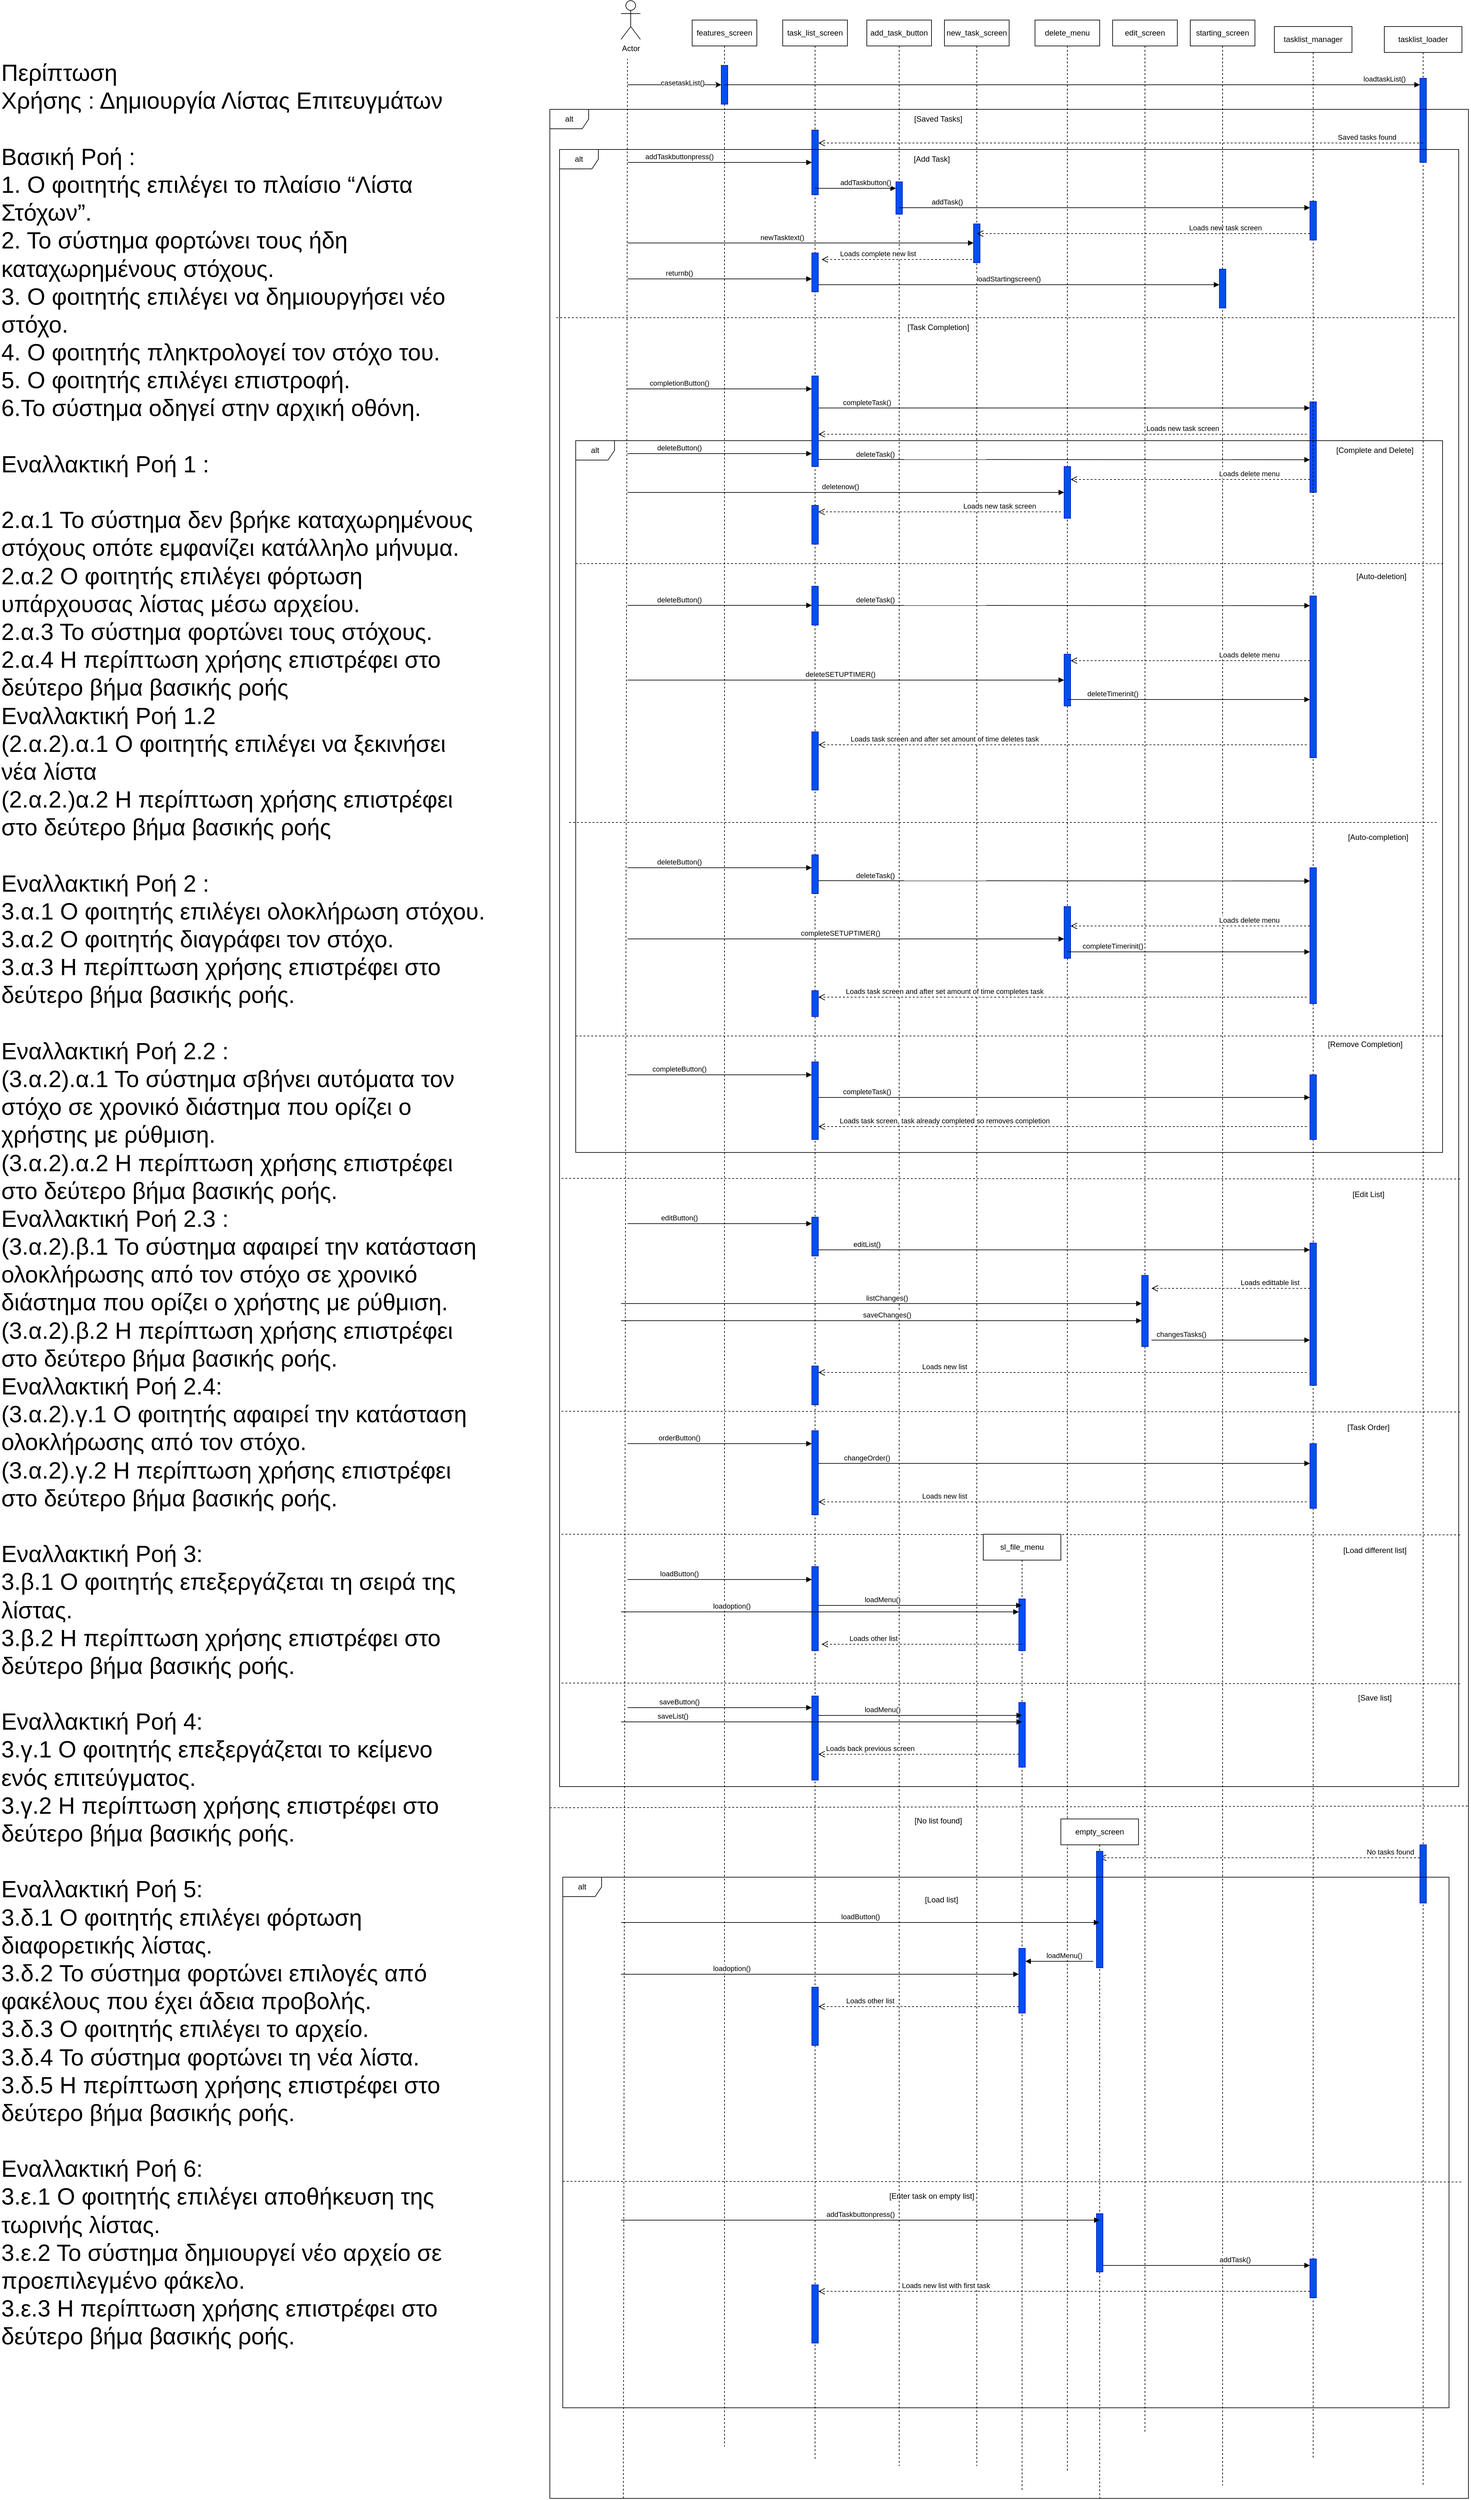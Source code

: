 <mxfile version="27.0.5">
  <diagram name="Page-1" id="PaYdVnrmauC6PGuw0FOv">
    <mxGraphModel dx="2620" dy="1493" grid="1" gridSize="10" guides="1" tooltips="1" connect="1" arrows="1" fold="1" page="1" pageScale="1" pageWidth="827" pageHeight="1169" math="0" shadow="0">
      <root>
        <mxCell id="0" />
        <mxCell id="1" parent="0" />
        <mxCell id="ETDFAHdAhKj-0lvHRUFN-50" value="features_screen" style="shape=umlLifeline;perimeter=lifelinePerimeter;whiteSpace=wrap;html=1;container=0;dropTarget=0;collapsible=0;recursiveResize=0;outlineConnect=0;portConstraint=eastwest;newEdgeStyle={&quot;edgeStyle&quot;:&quot;elbowEdgeStyle&quot;,&quot;elbow&quot;:&quot;vertical&quot;,&quot;curved&quot;:0,&quot;rounded&quot;:0};" vertex="1" parent="1">
          <mxGeometry x="1680" y="430" width="100" height="3750" as="geometry" />
        </mxCell>
        <mxCell id="ETDFAHdAhKj-0lvHRUFN-51" value="" style="html=1;points=[];perimeter=orthogonalPerimeter;outlineConnect=0;targetShapes=umlLifeline;portConstraint=eastwest;newEdgeStyle={&quot;edgeStyle&quot;:&quot;elbowEdgeStyle&quot;,&quot;elbow&quot;:&quot;vertical&quot;,&quot;curved&quot;:0,&quot;rounded&quot;:0};fillColor=#0050ef;fontColor=#ffffff;strokeColor=#001DBC;" vertex="1" parent="ETDFAHdAhKj-0lvHRUFN-50">
          <mxGeometry x="45" y="70" width="10" height="60" as="geometry" />
        </mxCell>
        <mxCell id="ETDFAHdAhKj-0lvHRUFN-52" value="tasklist_loader" style="shape=umlLifeline;perimeter=lifelinePerimeter;whiteSpace=wrap;html=1;container=0;dropTarget=0;collapsible=0;recursiveResize=0;outlineConnect=0;portConstraint=eastwest;newEdgeStyle={&quot;edgeStyle&quot;:&quot;elbowEdgeStyle&quot;,&quot;elbow&quot;:&quot;vertical&quot;,&quot;curved&quot;:0,&quot;rounded&quot;:0};" vertex="1" parent="1">
          <mxGeometry x="2750" y="440" width="120" height="3800" as="geometry" />
        </mxCell>
        <mxCell id="ETDFAHdAhKj-0lvHRUFN-53" value="" style="html=1;points=[];perimeter=orthogonalPerimeter;outlineConnect=0;targetShapes=umlLifeline;portConstraint=eastwest;newEdgeStyle={&quot;edgeStyle&quot;:&quot;elbowEdgeStyle&quot;,&quot;elbow&quot;:&quot;vertical&quot;,&quot;curved&quot;:0,&quot;rounded&quot;:0};fillColor=#0050ef;fontColor=#ffffff;strokeColor=#001DBC;" vertex="1" parent="ETDFAHdAhKj-0lvHRUFN-52">
          <mxGeometry x="55" y="2810" width="10" height="90" as="geometry" />
        </mxCell>
        <mxCell id="ETDFAHdAhKj-0lvHRUFN-54" value="loadtaskList()" style="html=1;verticalAlign=bottom;endArrow=block;edgeStyle=elbowEdgeStyle;elbow=horizontal;curved=0;rounded=0;" edge="1" parent="1" target="ETDFAHdAhKj-0lvHRUFN-59">
          <mxGeometry x="0.929" relative="1" as="geometry">
            <mxPoint x="2220" y="530" as="sourcePoint" />
            <Array as="points">
              <mxPoint x="1730" y="530" />
            </Array>
            <mxPoint x="2240" y="530" as="targetPoint" />
            <mxPoint as="offset" />
          </mxGeometry>
        </mxCell>
        <mxCell id="ETDFAHdAhKj-0lvHRUFN-55" value="Actor" style="shape=umlActor;verticalLabelPosition=bottom;verticalAlign=top;html=1;outlineConnect=0;" vertex="1" parent="1">
          <mxGeometry x="1570" y="400" width="30" height="60" as="geometry" />
        </mxCell>
        <mxCell id="ETDFAHdAhKj-0lvHRUFN-56" value="" style="endArrow=none;dashed=1;html=1;rounded=0;exitX=0.08;exitY=1;exitDx=0;exitDy=0;exitPerimeter=0;" edge="1" parent="1" source="ETDFAHdAhKj-0lvHRUFN-64">
          <mxGeometry width="50" height="50" relative="1" as="geometry">
            <mxPoint x="1570" y="4430" as="sourcePoint" />
            <mxPoint x="1580" y="490" as="targetPoint" />
          </mxGeometry>
        </mxCell>
        <mxCell id="ETDFAHdAhKj-0lvHRUFN-57" value="" style="endArrow=classic;html=1;rounded=0;" edge="1" parent="1">
          <mxGeometry width="50" height="50" relative="1" as="geometry">
            <mxPoint x="1580" y="530" as="sourcePoint" />
            <mxPoint x="1725" y="530" as="targetPoint" />
          </mxGeometry>
        </mxCell>
        <mxCell id="ETDFAHdAhKj-0lvHRUFN-58" value="casetaskList()" style="edgeLabel;html=1;align=center;verticalAlign=middle;resizable=0;points=[];" vertex="1" connectable="0" parent="ETDFAHdAhKj-0lvHRUFN-57">
          <mxGeometry x="0.172" y="3" relative="1" as="geometry">
            <mxPoint as="offset" />
          </mxGeometry>
        </mxCell>
        <mxCell id="ETDFAHdAhKj-0lvHRUFN-59" value="" style="html=1;points=[];perimeter=orthogonalPerimeter;outlineConnect=0;targetShapes=umlLifeline;portConstraint=eastwest;newEdgeStyle={&quot;edgeStyle&quot;:&quot;elbowEdgeStyle&quot;,&quot;elbow&quot;:&quot;vertical&quot;,&quot;curved&quot;:0,&quot;rounded&quot;:0};fillColor=#0050ef;fontColor=#ffffff;strokeColor=#001DBC;" vertex="1" parent="1">
          <mxGeometry x="2805" y="520" width="10" height="130" as="geometry" />
        </mxCell>
        <mxCell id="ETDFAHdAhKj-0lvHRUFN-60" value="task_list_screen" style="shape=umlLifeline;perimeter=lifelinePerimeter;whiteSpace=wrap;html=1;container=0;dropTarget=0;collapsible=0;recursiveResize=0;outlineConnect=0;portConstraint=eastwest;newEdgeStyle={&quot;edgeStyle&quot;:&quot;elbowEdgeStyle&quot;,&quot;elbow&quot;:&quot;vertical&quot;,&quot;curved&quot;:0,&quot;rounded&quot;:0};" vertex="1" parent="1">
          <mxGeometry x="1820" y="430" width="100" height="3770" as="geometry" />
        </mxCell>
        <mxCell id="ETDFAHdAhKj-0lvHRUFN-61" value="" style="html=1;points=[];perimeter=orthogonalPerimeter;outlineConnect=0;targetShapes=umlLifeline;portConstraint=eastwest;newEdgeStyle={&quot;edgeStyle&quot;:&quot;elbowEdgeStyle&quot;,&quot;elbow&quot;:&quot;vertical&quot;,&quot;curved&quot;:0,&quot;rounded&quot;:0};fillColor=#0050ef;fontColor=#ffffff;strokeColor=#001DBC;" vertex="1" parent="ETDFAHdAhKj-0lvHRUFN-60">
          <mxGeometry x="45" y="170" width="10" height="100" as="geometry" />
        </mxCell>
        <mxCell id="ETDFAHdAhKj-0lvHRUFN-62" value="" style="html=1;points=[];perimeter=orthogonalPerimeter;outlineConnect=0;targetShapes=umlLifeline;portConstraint=eastwest;newEdgeStyle={&quot;edgeStyle&quot;:&quot;elbowEdgeStyle&quot;,&quot;elbow&quot;:&quot;vertical&quot;,&quot;curved&quot;:0,&quot;rounded&quot;:0};fillColor=#0050ef;fontColor=#ffffff;strokeColor=#001DBC;" vertex="1" parent="ETDFAHdAhKj-0lvHRUFN-60">
          <mxGeometry x="45" y="1500" width="10" height="40" as="geometry" />
        </mxCell>
        <mxCell id="ETDFAHdAhKj-0lvHRUFN-63" value="Saved tasks found" style="html=1;verticalAlign=bottom;endArrow=open;dashed=1;endSize=8;edgeStyle=elbowEdgeStyle;elbow=horizontal;curved=0;rounded=0;" edge="1" parent="1" source="ETDFAHdAhKj-0lvHRUFN-52">
          <mxGeometry x="-0.815" relative="1" as="geometry">
            <mxPoint x="1875" y="620" as="targetPoint" />
            <Array as="points">
              <mxPoint x="2070" y="620" />
            </Array>
            <mxPoint x="2145" y="620" as="sourcePoint" />
            <mxPoint as="offset" />
          </mxGeometry>
        </mxCell>
        <mxCell id="ETDFAHdAhKj-0lvHRUFN-64" value="alt" style="shape=umlFrame;whiteSpace=wrap;html=1;pointerEvents=0;" vertex="1" parent="1">
          <mxGeometry x="1460" y="568" width="1420" height="3692" as="geometry" />
        </mxCell>
        <mxCell id="ETDFAHdAhKj-0lvHRUFN-65" value="addTaskbuttonpress()" style="html=1;verticalAlign=bottom;endArrow=block;edgeStyle=elbowEdgeStyle;elbow=horizontal;curved=0;rounded=0;" edge="1" parent="1">
          <mxGeometry x="0.274" relative="1" as="geometry">
            <mxPoint x="1860" y="650" as="sourcePoint" />
            <Array as="points">
              <mxPoint x="1580" y="650" />
            </Array>
            <mxPoint x="1865" y="650" as="targetPoint" />
            <mxPoint as="offset" />
          </mxGeometry>
        </mxCell>
        <mxCell id="ETDFAHdAhKj-0lvHRUFN-66" value="" style="html=1;points=[];perimeter=orthogonalPerimeter;outlineConnect=0;targetShapes=umlLifeline;portConstraint=eastwest;newEdgeStyle={&quot;edgeStyle&quot;:&quot;elbowEdgeStyle&quot;,&quot;elbow&quot;:&quot;vertical&quot;,&quot;curved&quot;:0,&quot;rounded&quot;:0};fillColor=#0050ef;fontColor=#ffffff;strokeColor=#001DBC;" vertex="1" parent="1">
          <mxGeometry x="2635" y="1020" width="10" height="140" as="geometry" />
        </mxCell>
        <mxCell id="ETDFAHdAhKj-0lvHRUFN-67" value="addTaskbutton()" style="html=1;verticalAlign=bottom;endArrow=block;edgeStyle=elbowEdgeStyle;elbow=vertical;curved=0;rounded=0;" edge="1" parent="1" target="ETDFAHdAhKj-0lvHRUFN-69">
          <mxGeometry x="0.248" relative="1" as="geometry">
            <mxPoint x="1870" y="690" as="sourcePoint" />
            <Array as="points" />
            <mxPoint x="1975" y="690" as="targetPoint" />
            <mxPoint as="offset" />
          </mxGeometry>
        </mxCell>
        <mxCell id="ETDFAHdAhKj-0lvHRUFN-68" value="add_task_button" style="shape=umlLifeline;perimeter=lifelinePerimeter;whiteSpace=wrap;html=1;container=0;dropTarget=0;collapsible=0;recursiveResize=0;outlineConnect=0;portConstraint=eastwest;newEdgeStyle={&quot;edgeStyle&quot;:&quot;elbowEdgeStyle&quot;,&quot;elbow&quot;:&quot;vertical&quot;,&quot;curved&quot;:0,&quot;rounded&quot;:0};" vertex="1" parent="1">
          <mxGeometry x="1950" y="430" width="100" height="3780" as="geometry" />
        </mxCell>
        <mxCell id="ETDFAHdAhKj-0lvHRUFN-69" value="" style="html=1;points=[];perimeter=orthogonalPerimeter;outlineConnect=0;targetShapes=umlLifeline;portConstraint=eastwest;newEdgeStyle={&quot;edgeStyle&quot;:&quot;elbowEdgeStyle&quot;,&quot;elbow&quot;:&quot;vertical&quot;,&quot;curved&quot;:0,&quot;rounded&quot;:0};fillColor=#0050ef;fontColor=#ffffff;strokeColor=#001DBC;" vertex="1" parent="ETDFAHdAhKj-0lvHRUFN-68">
          <mxGeometry x="45" y="250" width="10" height="50" as="geometry" />
        </mxCell>
        <mxCell id="ETDFAHdAhKj-0lvHRUFN-70" value="" style="endArrow=none;dashed=1;html=1;rounded=0;entryX=1.001;entryY=0.745;entryDx=0;entryDy=0;entryPerimeter=0;exitX=0;exitY=0.747;exitDx=0;exitDy=0;exitPerimeter=0;" edge="1" parent="1">
          <mxGeometry width="50" height="50" relative="1" as="geometry">
            <mxPoint x="1460" y="3192.664" as="sourcePoint" />
            <mxPoint x="2881.42" y="3190" as="targetPoint" />
          </mxGeometry>
        </mxCell>
        <mxCell id="ETDFAHdAhKj-0lvHRUFN-71" value="new_task_screen" style="shape=umlLifeline;perimeter=lifelinePerimeter;whiteSpace=wrap;html=1;container=0;dropTarget=0;collapsible=0;recursiveResize=0;outlineConnect=0;portConstraint=eastwest;newEdgeStyle={&quot;edgeStyle&quot;:&quot;elbowEdgeStyle&quot;,&quot;elbow&quot;:&quot;vertical&quot;,&quot;curved&quot;:0,&quot;rounded&quot;:0};" vertex="1" parent="1">
          <mxGeometry x="2070" y="430" width="100" height="3780" as="geometry" />
        </mxCell>
        <mxCell id="ETDFAHdAhKj-0lvHRUFN-72" value="" style="html=1;points=[];perimeter=orthogonalPerimeter;outlineConnect=0;targetShapes=umlLifeline;portConstraint=eastwest;newEdgeStyle={&quot;edgeStyle&quot;:&quot;elbowEdgeStyle&quot;,&quot;elbow&quot;:&quot;vertical&quot;,&quot;curved&quot;:0,&quot;rounded&quot;:0};fillColor=#0050ef;fontColor=#ffffff;strokeColor=#001DBC;" vertex="1" parent="ETDFAHdAhKj-0lvHRUFN-71">
          <mxGeometry x="45" y="315" width="10" height="60" as="geometry" />
        </mxCell>
        <mxCell id="ETDFAHdAhKj-0lvHRUFN-73" value="[Saved Tasks]" style="text;html=1;align=center;verticalAlign=middle;resizable=0;points=[];autosize=1;strokeColor=none;fillColor=none;" vertex="1" parent="1">
          <mxGeometry x="2010" y="568" width="100" height="30" as="geometry" />
        </mxCell>
        <mxCell id="ETDFAHdAhKj-0lvHRUFN-74" value="tasklist_manager" style="shape=umlLifeline;perimeter=lifelinePerimeter;whiteSpace=wrap;html=1;container=0;dropTarget=0;collapsible=0;recursiveResize=0;outlineConnect=0;portConstraint=eastwest;newEdgeStyle={&quot;edgeStyle&quot;:&quot;elbowEdgeStyle&quot;,&quot;elbow&quot;:&quot;vertical&quot;,&quot;curved&quot;:0,&quot;rounded&quot;:0};" vertex="1" parent="1">
          <mxGeometry x="2580" y="440" width="120" height="3760" as="geometry" />
        </mxCell>
        <mxCell id="ETDFAHdAhKj-0lvHRUFN-75" value="" style="html=1;points=[];perimeter=orthogonalPerimeter;outlineConnect=0;targetShapes=umlLifeline;portConstraint=eastwest;newEdgeStyle={&quot;edgeStyle&quot;:&quot;elbowEdgeStyle&quot;,&quot;elbow&quot;:&quot;vertical&quot;,&quot;curved&quot;:0,&quot;rounded&quot;:0};fillColor=#0050ef;fontColor=#ffffff;strokeColor=#001DBC;" vertex="1" parent="ETDFAHdAhKj-0lvHRUFN-74">
          <mxGeometry x="55" y="1620" width="10" height="100" as="geometry" />
        </mxCell>
        <mxCell id="ETDFAHdAhKj-0lvHRUFN-76" value="" style="html=1;points=[];perimeter=orthogonalPerimeter;outlineConnect=0;targetShapes=umlLifeline;portConstraint=eastwest;newEdgeStyle={&quot;edgeStyle&quot;:&quot;elbowEdgeStyle&quot;,&quot;elbow&quot;:&quot;vertical&quot;,&quot;curved&quot;:0,&quot;rounded&quot;:0};fillColor=#0050ef;fontColor=#ffffff;strokeColor=#001DBC;" vertex="1" parent="1">
          <mxGeometry x="2635" y="710" width="10" height="60" as="geometry" />
        </mxCell>
        <mxCell id="ETDFAHdAhKj-0lvHRUFN-77" value="addTask()" style="html=1;verticalAlign=bottom;endArrow=block;edgeStyle=elbowEdgeStyle;elbow=vertical;curved=0;rounded=0;" edge="1" parent="1" target="ETDFAHdAhKj-0lvHRUFN-76">
          <mxGeometry x="-0.768" relative="1" as="geometry">
            <mxPoint x="2000" y="720" as="sourcePoint" />
            <Array as="points" />
            <mxPoint x="2340" y="720" as="targetPoint" />
            <mxPoint as="offset" />
          </mxGeometry>
        </mxCell>
        <mxCell id="ETDFAHdAhKj-0lvHRUFN-78" value="alt" style="shape=umlFrame;whiteSpace=wrap;html=1;pointerEvents=0;" vertex="1" parent="1">
          <mxGeometry x="1475" y="630" width="1390" height="2530" as="geometry" />
        </mxCell>
        <mxCell id="ETDFAHdAhKj-0lvHRUFN-79" value="[Add Task]" style="text;html=1;align=center;verticalAlign=middle;resizable=0;points=[];autosize=1;strokeColor=none;fillColor=none;" vertex="1" parent="1">
          <mxGeometry x="2010" y="630" width="80" height="30" as="geometry" />
        </mxCell>
        <mxCell id="ETDFAHdAhKj-0lvHRUFN-80" value="" style="html=1;points=[];perimeter=orthogonalPerimeter;outlineConnect=0;targetShapes=umlLifeline;portConstraint=eastwest;newEdgeStyle={&quot;edgeStyle&quot;:&quot;elbowEdgeStyle&quot;,&quot;elbow&quot;:&quot;vertical&quot;,&quot;curved&quot;:0,&quot;rounded&quot;:0};fillColor=#0050ef;fontColor=#ffffff;strokeColor=#001DBC;" vertex="1" parent="1">
          <mxGeometry x="1865" y="790" width="10" height="60" as="geometry" />
        </mxCell>
        <mxCell id="ETDFAHdAhKj-0lvHRUFN-81" value="Loads new task screen" style="html=1;verticalAlign=bottom;endArrow=open;dashed=1;endSize=8;edgeStyle=elbowEdgeStyle;elbow=horizontal;curved=0;rounded=0;" edge="1" parent="1" source="ETDFAHdAhKj-0lvHRUFN-76">
          <mxGeometry x="-0.491" relative="1" as="geometry">
            <mxPoint x="2120" y="760" as="targetPoint" />
            <Array as="points">
              <mxPoint x="2285" y="760" />
            </Array>
            <mxPoint x="2320" y="760" as="sourcePoint" />
            <mxPoint as="offset" />
          </mxGeometry>
        </mxCell>
        <mxCell id="ETDFAHdAhKj-0lvHRUFN-82" value="newTasktext()" style="html=1;verticalAlign=bottom;endArrow=block;edgeStyle=elbowEdgeStyle;elbow=horizontal;curved=0;rounded=0;" edge="1" parent="1" target="ETDFAHdAhKj-0lvHRUFN-72">
          <mxGeometry x="0.274" relative="1" as="geometry">
            <mxPoint x="1860" y="774.5" as="sourcePoint" />
            <Array as="points">
              <mxPoint x="1580" y="774.5" />
            </Array>
            <mxPoint x="1865" y="774.5" as="targetPoint" />
            <mxPoint as="offset" />
          </mxGeometry>
        </mxCell>
        <mxCell id="ETDFAHdAhKj-0lvHRUFN-83" value="Loads complete new list" style="html=1;verticalAlign=bottom;endArrow=open;dashed=1;endSize=8;edgeStyle=elbowEdgeStyle;elbow=horizontal;curved=0;rounded=0;" edge="1" parent="1">
          <mxGeometry x="0.255" relative="1" as="geometry">
            <mxPoint x="1880" y="800" as="targetPoint" />
            <Array as="points">
              <mxPoint x="2052.5" y="800" />
            </Array>
            <mxPoint x="2112.5" y="800" as="sourcePoint" />
            <mxPoint as="offset" />
          </mxGeometry>
        </mxCell>
        <mxCell id="ETDFAHdAhKj-0lvHRUFN-84" value="" style="endArrow=none;dashed=1;html=1;rounded=0;" edge="1" parent="1">
          <mxGeometry width="50" height="50" relative="1" as="geometry">
            <mxPoint x="1470" y="890" as="sourcePoint" />
            <mxPoint x="2860" y="890" as="targetPoint" />
          </mxGeometry>
        </mxCell>
        <mxCell id="ETDFAHdAhKj-0lvHRUFN-85" value="starting_screen" style="shape=umlLifeline;perimeter=lifelinePerimeter;whiteSpace=wrap;html=1;container=0;dropTarget=0;collapsible=0;recursiveResize=0;outlineConnect=0;portConstraint=eastwest;newEdgeStyle={&quot;edgeStyle&quot;:&quot;elbowEdgeStyle&quot;,&quot;elbow&quot;:&quot;vertical&quot;,&quot;curved&quot;:0,&quot;rounded&quot;:0};" vertex="1" parent="1">
          <mxGeometry x="2450" y="430" width="100" height="3810" as="geometry" />
        </mxCell>
        <mxCell id="ETDFAHdAhKj-0lvHRUFN-86" value="" style="html=1;points=[];perimeter=orthogonalPerimeter;outlineConnect=0;targetShapes=umlLifeline;portConstraint=eastwest;newEdgeStyle={&quot;edgeStyle&quot;:&quot;elbowEdgeStyle&quot;,&quot;elbow&quot;:&quot;vertical&quot;,&quot;curved&quot;:0,&quot;rounded&quot;:0};fillColor=#0050ef;fontColor=#ffffff;strokeColor=#001DBC;" vertex="1" parent="ETDFAHdAhKj-0lvHRUFN-85">
          <mxGeometry x="45" y="385" width="10" height="60" as="geometry" />
        </mxCell>
        <mxCell id="ETDFAHdAhKj-0lvHRUFN-87" value="returnb()" style="html=1;verticalAlign=bottom;endArrow=block;edgeStyle=elbowEdgeStyle;elbow=horizontal;curved=0;rounded=0;" edge="1" parent="1">
          <mxGeometry x="0.274" relative="1" as="geometry">
            <mxPoint x="1860" y="830" as="sourcePoint" />
            <Array as="points">
              <mxPoint x="1580" y="830" />
            </Array>
            <mxPoint x="1865" y="830" as="targetPoint" />
            <mxPoint as="offset" />
          </mxGeometry>
        </mxCell>
        <mxCell id="ETDFAHdAhKj-0lvHRUFN-88" value="loadStartingscreen()" style="html=1;verticalAlign=bottom;endArrow=block;edgeStyle=elbowEdgeStyle;elbow=horizontal;curved=0;rounded=0;" edge="1" parent="1" target="ETDFAHdAhKj-0lvHRUFN-86">
          <mxGeometry x="0.274" relative="1" as="geometry">
            <mxPoint x="2155" y="839" as="sourcePoint" />
            <Array as="points">
              <mxPoint x="1875" y="839" />
            </Array>
            <mxPoint x="2230" y="840" as="targetPoint" />
            <mxPoint as="offset" />
          </mxGeometry>
        </mxCell>
        <mxCell id="ETDFAHdAhKj-0lvHRUFN-89" value="[Task Completion]" style="text;html=1;align=center;verticalAlign=middle;resizable=0;points=[];autosize=1;strokeColor=none;fillColor=none;" vertex="1" parent="1">
          <mxGeometry x="2000" y="890" width="120" height="30" as="geometry" />
        </mxCell>
        <mxCell id="ETDFAHdAhKj-0lvHRUFN-90" value="alt" style="shape=umlFrame;whiteSpace=wrap;html=1;pointerEvents=0;" vertex="1" parent="1">
          <mxGeometry x="1500" y="1080" width="1340" height="1100" as="geometry" />
        </mxCell>
        <mxCell id="ETDFAHdAhKj-0lvHRUFN-91" value="[Complete and Delete]" style="text;html=1;align=center;verticalAlign=middle;resizable=0;points=[];autosize=1;strokeColor=none;fillColor=none;" vertex="1" parent="1">
          <mxGeometry x="2665" y="1080" width="140" height="30" as="geometry" />
        </mxCell>
        <mxCell id="ETDFAHdAhKj-0lvHRUFN-92" value="" style="html=1;points=[];perimeter=orthogonalPerimeter;outlineConnect=0;targetShapes=umlLifeline;portConstraint=eastwest;newEdgeStyle={&quot;edgeStyle&quot;:&quot;elbowEdgeStyle&quot;,&quot;elbow&quot;:&quot;vertical&quot;,&quot;curved&quot;:0,&quot;rounded&quot;:0};fillColor=#0050ef;fontColor=#ffffff;strokeColor=#001DBC;" vertex="1" parent="1">
          <mxGeometry x="1865" y="980" width="10" height="140" as="geometry" />
        </mxCell>
        <mxCell id="ETDFAHdAhKj-0lvHRUFN-93" value="completionButton()" style="html=1;verticalAlign=bottom;endArrow=block;edgeStyle=elbowEdgeStyle;elbow=horizontal;curved=0;rounded=0;" edge="1" parent="1">
          <mxGeometry x="0.274" relative="1" as="geometry">
            <mxPoint x="1860" y="1000" as="sourcePoint" />
            <Array as="points">
              <mxPoint x="1580" y="1000" />
            </Array>
            <mxPoint x="1865" y="1000" as="targetPoint" />
            <mxPoint as="offset" />
          </mxGeometry>
        </mxCell>
        <mxCell id="ETDFAHdAhKj-0lvHRUFN-94" value="completeTask()" style="html=1;verticalAlign=bottom;endArrow=block;edgeStyle=elbowEdgeStyle;elbow=vertical;curved=0;rounded=0;" edge="1" parent="1" source="ETDFAHdAhKj-0lvHRUFN-92">
          <mxGeometry x="-0.803" y="1" relative="1" as="geometry">
            <mxPoint x="2259.5" y="1029.5" as="sourcePoint" />
            <Array as="points" />
            <mxPoint x="2635" y="1029.5" as="targetPoint" />
            <mxPoint y="1" as="offset" />
          </mxGeometry>
        </mxCell>
        <mxCell id="ETDFAHdAhKj-0lvHRUFN-95" value="Loads new task screen" style="html=1;verticalAlign=bottom;endArrow=open;dashed=1;endSize=8;edgeStyle=elbowEdgeStyle;elbow=horizontal;curved=0;rounded=0;" edge="1" parent="1" target="ETDFAHdAhKj-0lvHRUFN-92">
          <mxGeometry x="-0.491" relative="1" as="geometry">
            <mxPoint x="2115" y="1070" as="targetPoint" />
            <Array as="points">
              <mxPoint x="2280" y="1070" />
            </Array>
            <mxPoint x="2630" y="1070" as="sourcePoint" />
            <mxPoint as="offset" />
          </mxGeometry>
        </mxCell>
        <mxCell id="ETDFAHdAhKj-0lvHRUFN-96" value="deleteButton()" style="html=1;verticalAlign=bottom;endArrow=block;edgeStyle=elbowEdgeStyle;elbow=horizontal;curved=0;rounded=0;" edge="1" parent="1">
          <mxGeometry x="0.274" relative="1" as="geometry">
            <mxPoint x="1860" y="1100" as="sourcePoint" />
            <Array as="points">
              <mxPoint x="1580" y="1100" />
            </Array>
            <mxPoint x="1865" y="1100" as="targetPoint" />
            <mxPoint as="offset" />
          </mxGeometry>
        </mxCell>
        <mxCell id="ETDFAHdAhKj-0lvHRUFN-97" value="deleteTask()" style="html=1;verticalAlign=bottom;endArrow=block;edgeStyle=elbowEdgeStyle;elbow=vertical;curved=0;rounded=0;" edge="1" parent="1">
          <mxGeometry x="-0.768" relative="1" as="geometry">
            <mxPoint x="1875" y="1109" as="sourcePoint" />
            <Array as="points" />
            <mxPoint x="2635" y="1109.5" as="targetPoint" />
            <mxPoint as="offset" />
          </mxGeometry>
        </mxCell>
        <mxCell id="ETDFAHdAhKj-0lvHRUFN-98" value="&lt;div&gt;Loads delete menu&lt;/div&gt;" style="html=1;verticalAlign=bottom;endArrow=open;dashed=1;endSize=8;edgeStyle=elbowEdgeStyle;elbow=horizontal;curved=0;rounded=0;" edge="1" parent="1" target="ETDFAHdAhKj-0lvHRUFN-100">
          <mxGeometry x="-0.491" relative="1" as="geometry">
            <mxPoint x="2270" y="1140" as="targetPoint" />
            <Array as="points">
              <mxPoint x="2285" y="1140" />
            </Array>
            <mxPoint x="2635" y="1140" as="sourcePoint" />
            <mxPoint as="offset" />
          </mxGeometry>
        </mxCell>
        <mxCell id="ETDFAHdAhKj-0lvHRUFN-99" value="delete_menu" style="shape=umlLifeline;perimeter=lifelinePerimeter;whiteSpace=wrap;html=1;container=0;dropTarget=0;collapsible=0;recursiveResize=0;outlineConnect=0;portConstraint=eastwest;newEdgeStyle={&quot;edgeStyle&quot;:&quot;elbowEdgeStyle&quot;,&quot;elbow&quot;:&quot;vertical&quot;,&quot;curved&quot;:0,&quot;rounded&quot;:0};" vertex="1" parent="1">
          <mxGeometry x="2210" y="430" width="100" height="3790" as="geometry" />
        </mxCell>
        <mxCell id="ETDFAHdAhKj-0lvHRUFN-100" value="" style="html=1;points=[];perimeter=orthogonalPerimeter;outlineConnect=0;targetShapes=umlLifeline;portConstraint=eastwest;newEdgeStyle={&quot;edgeStyle&quot;:&quot;elbowEdgeStyle&quot;,&quot;elbow&quot;:&quot;vertical&quot;,&quot;curved&quot;:0,&quot;rounded&quot;:0};fillColor=#0050ef;fontColor=#ffffff;strokeColor=#001DBC;" vertex="1" parent="ETDFAHdAhKj-0lvHRUFN-99">
          <mxGeometry x="45" y="690" width="10" height="80" as="geometry" />
        </mxCell>
        <mxCell id="ETDFAHdAhKj-0lvHRUFN-101" value="" style="html=1;points=[];perimeter=orthogonalPerimeter;outlineConnect=0;targetShapes=umlLifeline;portConstraint=eastwest;newEdgeStyle={&quot;edgeStyle&quot;:&quot;elbowEdgeStyle&quot;,&quot;elbow&quot;:&quot;vertical&quot;,&quot;curved&quot;:0,&quot;rounded&quot;:0};fillColor=#0050ef;fontColor=#ffffff;strokeColor=#001DBC;" vertex="1" parent="ETDFAHdAhKj-0lvHRUFN-99">
          <mxGeometry x="45" y="980" width="10" height="80" as="geometry" />
        </mxCell>
        <mxCell id="ETDFAHdAhKj-0lvHRUFN-102" value="" style="html=1;points=[];perimeter=orthogonalPerimeter;outlineConnect=0;targetShapes=umlLifeline;portConstraint=eastwest;newEdgeStyle={&quot;edgeStyle&quot;:&quot;elbowEdgeStyle&quot;,&quot;elbow&quot;:&quot;vertical&quot;,&quot;curved&quot;:0,&quot;rounded&quot;:0};fillColor=#0050ef;fontColor=#ffffff;strokeColor=#001DBC;" vertex="1" parent="ETDFAHdAhKj-0lvHRUFN-99">
          <mxGeometry x="45" y="1370" width="10" height="80" as="geometry" />
        </mxCell>
        <mxCell id="ETDFAHdAhKj-0lvHRUFN-103" value="deletenow()" style="html=1;verticalAlign=bottom;endArrow=block;edgeStyle=elbowEdgeStyle;elbow=horizontal;curved=0;rounded=0;" edge="1" parent="1" target="ETDFAHdAhKj-0lvHRUFN-100">
          <mxGeometry x="0.274" relative="1" as="geometry">
            <mxPoint x="1860" y="1160" as="sourcePoint" />
            <Array as="points">
              <mxPoint x="1580" y="1160" />
            </Array>
            <mxPoint x="2250" y="1160" as="targetPoint" />
            <mxPoint as="offset" />
          </mxGeometry>
        </mxCell>
        <mxCell id="ETDFAHdAhKj-0lvHRUFN-104" value="" style="html=1;points=[];perimeter=orthogonalPerimeter;outlineConnect=0;targetShapes=umlLifeline;portConstraint=eastwest;newEdgeStyle={&quot;edgeStyle&quot;:&quot;elbowEdgeStyle&quot;,&quot;elbow&quot;:&quot;vertical&quot;,&quot;curved&quot;:0,&quot;rounded&quot;:0};fillColor=#0050ef;fontColor=#ffffff;strokeColor=#001DBC;" vertex="1" parent="1">
          <mxGeometry x="1865" y="1180" width="10" height="60" as="geometry" />
        </mxCell>
        <mxCell id="ETDFAHdAhKj-0lvHRUFN-105" value="Loads new task screen" style="html=1;verticalAlign=bottom;endArrow=open;dashed=1;endSize=8;edgeStyle=elbowEdgeStyle;elbow=horizontal;curved=0;rounded=0;" edge="1" parent="1">
          <mxGeometry x="-0.491" relative="1" as="geometry">
            <mxPoint x="1875" y="1190" as="targetPoint" />
            <Array as="points" />
            <mxPoint x="2250" y="1190" as="sourcePoint" />
            <mxPoint as="offset" />
          </mxGeometry>
        </mxCell>
        <mxCell id="ETDFAHdAhKj-0lvHRUFN-106" value="" style="endArrow=none;dashed=1;html=1;rounded=0;exitX=-0.001;exitY=0.449;exitDx=0;exitDy=0;exitPerimeter=0;entryX=1.001;entryY=0.449;entryDx=0;entryDy=0;entryPerimeter=0;" edge="1" parent="1">
          <mxGeometry width="50" height="50" relative="1" as="geometry">
            <mxPoint x="1500" y="1270.0" as="sourcePoint" />
            <mxPoint x="2842.68" y="1270.0" as="targetPoint" />
          </mxGeometry>
        </mxCell>
        <mxCell id="ETDFAHdAhKj-0lvHRUFN-107" value="[Auto-deletion]" style="text;html=1;align=center;verticalAlign=middle;resizable=0;points=[];autosize=1;strokeColor=none;fillColor=none;" vertex="1" parent="1">
          <mxGeometry x="2695" y="1275" width="100" height="30" as="geometry" />
        </mxCell>
        <mxCell id="ETDFAHdAhKj-0lvHRUFN-108" value="" style="html=1;points=[];perimeter=orthogonalPerimeter;outlineConnect=0;targetShapes=umlLifeline;portConstraint=eastwest;newEdgeStyle={&quot;edgeStyle&quot;:&quot;elbowEdgeStyle&quot;,&quot;elbow&quot;:&quot;vertical&quot;,&quot;curved&quot;:0,&quot;rounded&quot;:0};fillColor=#0050ef;fontColor=#ffffff;strokeColor=#001DBC;" vertex="1" parent="1">
          <mxGeometry x="1865" y="1305" width="10" height="60" as="geometry" />
        </mxCell>
        <mxCell id="ETDFAHdAhKj-0lvHRUFN-109" value="deleteButton()" style="html=1;verticalAlign=bottom;endArrow=block;edgeStyle=elbowEdgeStyle;elbow=horizontal;curved=0;rounded=0;" edge="1" parent="1">
          <mxGeometry x="0.274" relative="1" as="geometry">
            <mxPoint x="1860" y="1334.5" as="sourcePoint" />
            <Array as="points">
              <mxPoint x="1580" y="1334.5" />
            </Array>
            <mxPoint x="1865" y="1334.5" as="targetPoint" />
            <mxPoint as="offset" />
          </mxGeometry>
        </mxCell>
        <mxCell id="ETDFAHdAhKj-0lvHRUFN-110" value="" style="html=1;points=[];perimeter=orthogonalPerimeter;outlineConnect=0;targetShapes=umlLifeline;portConstraint=eastwest;newEdgeStyle={&quot;edgeStyle&quot;:&quot;elbowEdgeStyle&quot;,&quot;elbow&quot;:&quot;vertical&quot;,&quot;curved&quot;:0,&quot;rounded&quot;:0};fillColor=#0050ef;fontColor=#ffffff;strokeColor=#001DBC;" vertex="1" parent="1">
          <mxGeometry x="2635" y="1320" width="10" height="250" as="geometry" />
        </mxCell>
        <mxCell id="ETDFAHdAhKj-0lvHRUFN-111" value="deleteTask()" style="html=1;verticalAlign=bottom;endArrow=block;edgeStyle=elbowEdgeStyle;elbow=vertical;curved=0;rounded=0;" edge="1" parent="1">
          <mxGeometry x="-0.768" relative="1" as="geometry">
            <mxPoint x="1875" y="1334.5" as="sourcePoint" />
            <Array as="points" />
            <mxPoint x="2635" y="1335" as="targetPoint" />
            <mxPoint as="offset" />
          </mxGeometry>
        </mxCell>
        <mxCell id="ETDFAHdAhKj-0lvHRUFN-112" value="&lt;div&gt;Loads delete menu&lt;/div&gt;" style="html=1;verticalAlign=bottom;endArrow=open;dashed=1;endSize=8;edgeStyle=elbowEdgeStyle;elbow=horizontal;curved=0;rounded=0;" edge="1" parent="1">
          <mxGeometry x="-0.491" relative="1" as="geometry">
            <mxPoint x="2265" y="1420" as="targetPoint" />
            <Array as="points">
              <mxPoint x="2285" y="1420" />
            </Array>
            <mxPoint x="2635" y="1420" as="sourcePoint" />
            <mxPoint as="offset" />
          </mxGeometry>
        </mxCell>
        <mxCell id="ETDFAHdAhKj-0lvHRUFN-113" value="deleteSETUPTIMER()" style="html=1;verticalAlign=bottom;endArrow=block;edgeStyle=elbowEdgeStyle;elbow=horizontal;curved=0;rounded=0;" edge="1" parent="1">
          <mxGeometry x="0.274" relative="1" as="geometry">
            <mxPoint x="1860" y="1450" as="sourcePoint" />
            <Array as="points">
              <mxPoint x="1580" y="1450" />
            </Array>
            <mxPoint x="2255" y="1450" as="targetPoint" />
            <mxPoint as="offset" />
          </mxGeometry>
        </mxCell>
        <mxCell id="ETDFAHdAhKj-0lvHRUFN-114" value="deleteTimerinit()" style="html=1;verticalAlign=bottom;endArrow=block;edgeStyle=elbowEdgeStyle;elbow=vertical;curved=0;rounded=0;" edge="1" parent="1" target="ETDFAHdAhKj-0lvHRUFN-110">
          <mxGeometry x="-0.627" relative="1" as="geometry">
            <mxPoint x="2260" y="1480" as="sourcePoint" />
            <Array as="points" />
            <mxPoint x="2660" y="1480.5" as="targetPoint" />
            <mxPoint as="offset" />
          </mxGeometry>
        </mxCell>
        <mxCell id="ETDFAHdAhKj-0lvHRUFN-115" value="" style="html=1;points=[];perimeter=orthogonalPerimeter;outlineConnect=0;targetShapes=umlLifeline;portConstraint=eastwest;newEdgeStyle={&quot;edgeStyle&quot;:&quot;elbowEdgeStyle&quot;,&quot;elbow&quot;:&quot;vertical&quot;,&quot;curved&quot;:0,&quot;rounded&quot;:0};fillColor=#0050ef;fontColor=#ffffff;strokeColor=#001DBC;" vertex="1" parent="1">
          <mxGeometry x="1865" y="1530" width="10" height="90" as="geometry" />
        </mxCell>
        <mxCell id="ETDFAHdAhKj-0lvHRUFN-116" value="Loads task screen and after set amount of time deletes task" style="html=1;verticalAlign=bottom;endArrow=open;dashed=1;endSize=8;edgeStyle=elbowEdgeStyle;elbow=horizontal;curved=0;rounded=0;" edge="1" parent="1">
          <mxGeometry x="0.483" relative="1" as="geometry">
            <mxPoint x="1875" y="1550" as="targetPoint" />
            <Array as="points">
              <mxPoint x="2280" y="1550" />
            </Array>
            <mxPoint x="2630" y="1550" as="sourcePoint" />
            <mxPoint as="offset" />
          </mxGeometry>
        </mxCell>
        <mxCell id="ETDFAHdAhKj-0lvHRUFN-117" value="" style="endArrow=none;dashed=1;html=1;rounded=0;exitX=-0.001;exitY=0.449;exitDx=0;exitDy=0;exitPerimeter=0;entryX=1.001;entryY=0.449;entryDx=0;entryDy=0;entryPerimeter=0;" edge="1" parent="1">
          <mxGeometry width="50" height="50" relative="1" as="geometry">
            <mxPoint x="1490" y="1670.0" as="sourcePoint" />
            <mxPoint x="2832.68" y="1670.0" as="targetPoint" />
          </mxGeometry>
        </mxCell>
        <mxCell id="ETDFAHdAhKj-0lvHRUFN-118" value="[Auto-completion]" style="text;html=1;align=center;verticalAlign=middle;resizable=0;points=[];autosize=1;strokeColor=none;fillColor=none;" vertex="1" parent="1">
          <mxGeometry x="2680" y="1678" width="120" height="30" as="geometry" />
        </mxCell>
        <mxCell id="ETDFAHdAhKj-0lvHRUFN-119" value="" style="html=1;points=[];perimeter=orthogonalPerimeter;outlineConnect=0;targetShapes=umlLifeline;portConstraint=eastwest;newEdgeStyle={&quot;edgeStyle&quot;:&quot;elbowEdgeStyle&quot;,&quot;elbow&quot;:&quot;vertical&quot;,&quot;curved&quot;:0,&quot;rounded&quot;:0};fillColor=#0050ef;fontColor=#ffffff;strokeColor=#001DBC;" vertex="1" parent="1">
          <mxGeometry x="1865" y="1720" width="10" height="60" as="geometry" />
        </mxCell>
        <mxCell id="ETDFAHdAhKj-0lvHRUFN-120" value="deleteButton()" style="html=1;verticalAlign=bottom;endArrow=block;edgeStyle=elbowEdgeStyle;elbow=horizontal;curved=0;rounded=0;" edge="1" parent="1">
          <mxGeometry x="0.274" relative="1" as="geometry">
            <mxPoint x="1860" y="1740" as="sourcePoint" />
            <Array as="points">
              <mxPoint x="1580" y="1740" />
            </Array>
            <mxPoint x="1865" y="1740" as="targetPoint" />
            <mxPoint as="offset" />
          </mxGeometry>
        </mxCell>
        <mxCell id="ETDFAHdAhKj-0lvHRUFN-121" value="" style="html=1;points=[];perimeter=orthogonalPerimeter;outlineConnect=0;targetShapes=umlLifeline;portConstraint=eastwest;newEdgeStyle={&quot;edgeStyle&quot;:&quot;elbowEdgeStyle&quot;,&quot;elbow&quot;:&quot;vertical&quot;,&quot;curved&quot;:0,&quot;rounded&quot;:0};fillColor=#0050ef;fontColor=#ffffff;strokeColor=#001DBC;" vertex="1" parent="1">
          <mxGeometry x="2635" y="1740" width="10" height="210" as="geometry" />
        </mxCell>
        <mxCell id="ETDFAHdAhKj-0lvHRUFN-122" value="&lt;div&gt;Loads delete menu&lt;/div&gt;" style="html=1;verticalAlign=bottom;endArrow=open;dashed=1;endSize=8;edgeStyle=elbowEdgeStyle;elbow=horizontal;curved=0;rounded=0;" edge="1" parent="1">
          <mxGeometry x="-0.491" relative="1" as="geometry">
            <mxPoint x="2265" y="1830" as="targetPoint" />
            <Array as="points">
              <mxPoint x="2285" y="1830" />
            </Array>
            <mxPoint x="2635" y="1830" as="sourcePoint" />
            <mxPoint as="offset" />
          </mxGeometry>
        </mxCell>
        <mxCell id="ETDFAHdAhKj-0lvHRUFN-123" value="completeTimerinit()" style="html=1;verticalAlign=bottom;endArrow=block;edgeStyle=elbowEdgeStyle;elbow=vertical;curved=0;rounded=0;" edge="1" parent="1">
          <mxGeometry x="-0.627" relative="1" as="geometry">
            <mxPoint x="2260" y="1870" as="sourcePoint" />
            <Array as="points" />
            <mxPoint x="2635" y="1870" as="targetPoint" />
            <mxPoint as="offset" />
          </mxGeometry>
        </mxCell>
        <mxCell id="ETDFAHdAhKj-0lvHRUFN-124" value="completeSETUPTIMER()" style="html=1;verticalAlign=bottom;endArrow=block;edgeStyle=elbowEdgeStyle;elbow=horizontal;curved=0;rounded=0;" edge="1" parent="1">
          <mxGeometry x="0.274" relative="1" as="geometry">
            <mxPoint x="1860" y="1850" as="sourcePoint" />
            <Array as="points">
              <mxPoint x="1580" y="1850" />
            </Array>
            <mxPoint x="2255" y="1850" as="targetPoint" />
            <mxPoint as="offset" />
          </mxGeometry>
        </mxCell>
        <mxCell id="ETDFAHdAhKj-0lvHRUFN-125" value="deleteTask()" style="html=1;verticalAlign=bottom;endArrow=block;edgeStyle=elbowEdgeStyle;elbow=vertical;curved=0;rounded=0;" edge="1" parent="1">
          <mxGeometry x="-0.768" relative="1" as="geometry">
            <mxPoint x="1875" y="1760" as="sourcePoint" />
            <Array as="points" />
            <mxPoint x="2635" y="1760.5" as="targetPoint" />
            <mxPoint as="offset" />
          </mxGeometry>
        </mxCell>
        <mxCell id="ETDFAHdAhKj-0lvHRUFN-126" value="Loads task screen and after set amount of time completes task" style="html=1;verticalAlign=bottom;endArrow=open;dashed=1;endSize=8;edgeStyle=elbowEdgeStyle;elbow=horizontal;curved=0;rounded=0;" edge="1" parent="1">
          <mxGeometry x="0.483" relative="1" as="geometry">
            <mxPoint x="1875" y="1940" as="targetPoint" />
            <Array as="points">
              <mxPoint x="2280" y="1940" />
            </Array>
            <mxPoint x="2630" y="1940" as="sourcePoint" />
            <mxPoint as="offset" />
          </mxGeometry>
        </mxCell>
        <mxCell id="ETDFAHdAhKj-0lvHRUFN-127" value="" style="endArrow=none;dashed=1;html=1;rounded=0;exitX=-0.001;exitY=0.449;exitDx=0;exitDy=0;exitPerimeter=0;entryX=1.001;entryY=0.449;entryDx=0;entryDy=0;entryPerimeter=0;" edge="1" parent="1">
          <mxGeometry width="50" height="50" relative="1" as="geometry">
            <mxPoint x="1500" y="2000" as="sourcePoint" />
            <mxPoint x="2842.68" y="2000" as="targetPoint" />
          </mxGeometry>
        </mxCell>
        <mxCell id="ETDFAHdAhKj-0lvHRUFN-128" value="[Remove Completion]" style="text;html=1;align=center;verticalAlign=middle;resizable=0;points=[];autosize=1;strokeColor=none;fillColor=none;" vertex="1" parent="1">
          <mxGeometry x="2650" y="1998" width="140" height="30" as="geometry" />
        </mxCell>
        <mxCell id="ETDFAHdAhKj-0lvHRUFN-129" value="" style="html=1;points=[];perimeter=orthogonalPerimeter;outlineConnect=0;targetShapes=umlLifeline;portConstraint=eastwest;newEdgeStyle={&quot;edgeStyle&quot;:&quot;elbowEdgeStyle&quot;,&quot;elbow&quot;:&quot;vertical&quot;,&quot;curved&quot;:0,&quot;rounded&quot;:0};fillColor=#0050ef;fontColor=#ffffff;strokeColor=#001DBC;" vertex="1" parent="1">
          <mxGeometry x="1865" y="2040" width="10" height="120" as="geometry" />
        </mxCell>
        <mxCell id="ETDFAHdAhKj-0lvHRUFN-130" value="completeButton()" style="html=1;verticalAlign=bottom;endArrow=block;edgeStyle=elbowEdgeStyle;elbow=horizontal;curved=0;rounded=0;" edge="1" parent="1">
          <mxGeometry x="0.274" relative="1" as="geometry">
            <mxPoint x="1860" y="2060" as="sourcePoint" />
            <Array as="points">
              <mxPoint x="1580" y="2060" />
            </Array>
            <mxPoint x="1865" y="2060" as="targetPoint" />
            <mxPoint as="offset" />
          </mxGeometry>
        </mxCell>
        <mxCell id="ETDFAHdAhKj-0lvHRUFN-131" value="completeTask()" style="html=1;verticalAlign=bottom;endArrow=block;edgeStyle=elbowEdgeStyle;elbow=vertical;curved=0;rounded=0;" edge="1" parent="1">
          <mxGeometry x="-0.803" y="1" relative="1" as="geometry">
            <mxPoint x="1875" y="2095" as="sourcePoint" />
            <Array as="points" />
            <mxPoint x="2635" y="2094.5" as="targetPoint" />
            <mxPoint y="1" as="offset" />
          </mxGeometry>
        </mxCell>
        <mxCell id="ETDFAHdAhKj-0lvHRUFN-132" value="Loads task screen, task already completed so removes completion" style="html=1;verticalAlign=bottom;endArrow=open;dashed=1;endSize=8;edgeStyle=elbowEdgeStyle;elbow=horizontal;curved=0;rounded=0;" edge="1" parent="1">
          <mxGeometry x="0.483" relative="1" as="geometry">
            <mxPoint x="1875" y="2140" as="targetPoint" />
            <Array as="points">
              <mxPoint x="2280" y="2140" />
            </Array>
            <mxPoint x="2630" y="2140" as="sourcePoint" />
            <mxPoint as="offset" />
          </mxGeometry>
        </mxCell>
        <mxCell id="ETDFAHdAhKj-0lvHRUFN-133" value="" style="endArrow=none;dashed=1;html=1;rounded=0;entryX=0.998;entryY=0.11;entryDx=0;entryDy=0;entryPerimeter=0;" edge="1" parent="1">
          <mxGeometry width="50" height="50" relative="1" as="geometry">
            <mxPoint x="1478" y="2220" as="sourcePoint" />
            <mxPoint x="2870" y="2221" as="targetPoint" />
          </mxGeometry>
        </mxCell>
        <mxCell id="ETDFAHdAhKj-0lvHRUFN-134" value="[Edit List]" style="text;html=1;align=center;verticalAlign=middle;resizable=0;points=[];autosize=1;strokeColor=none;fillColor=none;" vertex="1" parent="1">
          <mxGeometry x="2690" y="2230" width="70" height="30" as="geometry" />
        </mxCell>
        <mxCell id="ETDFAHdAhKj-0lvHRUFN-135" value="edit_screen" style="shape=umlLifeline;perimeter=lifelinePerimeter;whiteSpace=wrap;html=1;container=0;dropTarget=0;collapsible=0;recursiveResize=0;outlineConnect=0;portConstraint=eastwest;newEdgeStyle={&quot;edgeStyle&quot;:&quot;elbowEdgeStyle&quot;,&quot;elbow&quot;:&quot;vertical&quot;,&quot;curved&quot;:0,&quot;rounded&quot;:0};" vertex="1" parent="1">
          <mxGeometry x="2330" y="430" width="100" height="3730" as="geometry" />
        </mxCell>
        <mxCell id="ETDFAHdAhKj-0lvHRUFN-136" value="" style="html=1;points=[];perimeter=orthogonalPerimeter;outlineConnect=0;targetShapes=umlLifeline;portConstraint=eastwest;newEdgeStyle={&quot;edgeStyle&quot;:&quot;elbowEdgeStyle&quot;,&quot;elbow&quot;:&quot;vertical&quot;,&quot;curved&quot;:0,&quot;rounded&quot;:0};fillColor=#0050ef;fontColor=#ffffff;strokeColor=#001DBC;" vertex="1" parent="ETDFAHdAhKj-0lvHRUFN-135">
          <mxGeometry x="45" y="1940" width="10" height="110" as="geometry" />
        </mxCell>
        <mxCell id="ETDFAHdAhKj-0lvHRUFN-137" value="" style="html=1;points=[];perimeter=orthogonalPerimeter;outlineConnect=0;targetShapes=umlLifeline;portConstraint=eastwest;newEdgeStyle={&quot;edgeStyle&quot;:&quot;elbowEdgeStyle&quot;,&quot;elbow&quot;:&quot;vertical&quot;,&quot;curved&quot;:0,&quot;rounded&quot;:0};fillColor=#0050ef;fontColor=#ffffff;strokeColor=#001DBC;" vertex="1" parent="1">
          <mxGeometry x="1865" y="2280" width="10" height="60" as="geometry" />
        </mxCell>
        <mxCell id="ETDFAHdAhKj-0lvHRUFN-138" value="editButton()" style="html=1;verticalAlign=bottom;endArrow=block;edgeStyle=elbowEdgeStyle;elbow=horizontal;curved=0;rounded=0;" edge="1" parent="1">
          <mxGeometry x="0.274" relative="1" as="geometry">
            <mxPoint x="1860" y="2290" as="sourcePoint" />
            <Array as="points">
              <mxPoint x="1580" y="2290" />
            </Array>
            <mxPoint x="1865" y="2290" as="targetPoint" />
            <mxPoint as="offset" />
          </mxGeometry>
        </mxCell>
        <mxCell id="ETDFAHdAhKj-0lvHRUFN-139" value="" style="html=1;points=[];perimeter=orthogonalPerimeter;outlineConnect=0;targetShapes=umlLifeline;portConstraint=eastwest;newEdgeStyle={&quot;edgeStyle&quot;:&quot;elbowEdgeStyle&quot;,&quot;elbow&quot;:&quot;vertical&quot;,&quot;curved&quot;:0,&quot;rounded&quot;:0};fillColor=#0050ef;fontColor=#ffffff;strokeColor=#001DBC;" vertex="1" parent="1">
          <mxGeometry x="2635" y="2320" width="10" height="220" as="geometry" />
        </mxCell>
        <mxCell id="ETDFAHdAhKj-0lvHRUFN-140" value="editList()" style="html=1;verticalAlign=bottom;endArrow=block;edgeStyle=elbowEdgeStyle;elbow=vertical;curved=0;rounded=0;" edge="1" parent="1">
          <mxGeometry x="-0.803" y="1" relative="1" as="geometry">
            <mxPoint x="1875" y="2330.5" as="sourcePoint" />
            <Array as="points" />
            <mxPoint x="2635" y="2330" as="targetPoint" />
            <mxPoint y="1" as="offset" />
          </mxGeometry>
        </mxCell>
        <mxCell id="ETDFAHdAhKj-0lvHRUFN-141" value="Loads edittable list" style="html=1;verticalAlign=bottom;endArrow=open;dashed=1;endSize=8;edgeStyle=elbowEdgeStyle;elbow=horizontal;curved=0;rounded=0;" edge="1" parent="1">
          <mxGeometry x="-0.491" relative="1" as="geometry">
            <mxPoint x="2390" y="2390" as="targetPoint" />
            <Array as="points" />
            <mxPoint x="2635" y="2390" as="sourcePoint" />
            <mxPoint as="offset" />
          </mxGeometry>
        </mxCell>
        <mxCell id="ETDFAHdAhKj-0lvHRUFN-142" value="listChanges()" style="html=1;verticalAlign=bottom;endArrow=block;edgeStyle=elbowEdgeStyle;elbow=horizontal;curved=0;rounded=0;" edge="1" parent="1">
          <mxGeometry x="0.274" relative="1" as="geometry">
            <mxPoint x="1850" y="2413.5" as="sourcePoint" />
            <Array as="points">
              <mxPoint x="1570" y="2413.5" />
            </Array>
            <mxPoint x="2375" y="2413.5" as="targetPoint" />
            <mxPoint as="offset" />
          </mxGeometry>
        </mxCell>
        <mxCell id="ETDFAHdAhKj-0lvHRUFN-143" value="changesTasks()" style="html=1;verticalAlign=bottom;endArrow=block;edgeStyle=elbowEdgeStyle;elbow=vertical;curved=0;rounded=0;" edge="1" parent="1">
          <mxGeometry x="-0.627" relative="1" as="geometry">
            <mxPoint x="2390" y="2470" as="sourcePoint" />
            <Array as="points" />
            <mxPoint x="2635" y="2470" as="targetPoint" />
            <mxPoint as="offset" />
          </mxGeometry>
        </mxCell>
        <mxCell id="ETDFAHdAhKj-0lvHRUFN-144" value="" style="html=1;points=[];perimeter=orthogonalPerimeter;outlineConnect=0;targetShapes=umlLifeline;portConstraint=eastwest;newEdgeStyle={&quot;edgeStyle&quot;:&quot;elbowEdgeStyle&quot;,&quot;elbow&quot;:&quot;vertical&quot;,&quot;curved&quot;:0,&quot;rounded&quot;:0};fillColor=#0050ef;fontColor=#ffffff;strokeColor=#001DBC;" vertex="1" parent="1">
          <mxGeometry x="1865" y="2510" width="10" height="60" as="geometry" />
        </mxCell>
        <mxCell id="ETDFAHdAhKj-0lvHRUFN-145" value="&lt;div&gt;Loads new list&lt;/div&gt;" style="html=1;verticalAlign=bottom;endArrow=open;dashed=1;endSize=8;edgeStyle=elbowEdgeStyle;elbow=horizontal;curved=0;rounded=0;" edge="1" parent="1">
          <mxGeometry x="0.483" relative="1" as="geometry">
            <mxPoint x="1875" y="2520" as="targetPoint" />
            <Array as="points">
              <mxPoint x="2280" y="2520" />
            </Array>
            <mxPoint x="2630" y="2520" as="sourcePoint" />
            <mxPoint as="offset" />
          </mxGeometry>
        </mxCell>
        <mxCell id="ETDFAHdAhKj-0lvHRUFN-146" value="saveChanges()" style="html=1;verticalAlign=bottom;endArrow=block;edgeStyle=elbowEdgeStyle;elbow=horizontal;curved=0;rounded=0;" edge="1" parent="1">
          <mxGeometry x="0.274" relative="1" as="geometry">
            <mxPoint x="1850" y="2440" as="sourcePoint" />
            <Array as="points">
              <mxPoint x="1570" y="2440" />
            </Array>
            <mxPoint x="2375" y="2440" as="targetPoint" />
            <mxPoint as="offset" />
          </mxGeometry>
        </mxCell>
        <mxCell id="ETDFAHdAhKj-0lvHRUFN-147" value="" style="endArrow=none;dashed=1;html=1;rounded=0;entryX=0.998;entryY=0.11;entryDx=0;entryDy=0;entryPerimeter=0;" edge="1" parent="1">
          <mxGeometry width="50" height="50" relative="1" as="geometry">
            <mxPoint x="1478" y="2580" as="sourcePoint" />
            <mxPoint x="2870" y="2581" as="targetPoint" />
          </mxGeometry>
        </mxCell>
        <mxCell id="ETDFAHdAhKj-0lvHRUFN-148" value="[Task Order]" style="text;html=1;align=center;verticalAlign=middle;resizable=0;points=[];autosize=1;strokeColor=none;fillColor=none;" vertex="1" parent="1">
          <mxGeometry x="2680" y="2590" width="90" height="30" as="geometry" />
        </mxCell>
        <mxCell id="ETDFAHdAhKj-0lvHRUFN-149" value="" style="endArrow=none;dashed=1;html=1;rounded=0;entryX=0.998;entryY=0.11;entryDx=0;entryDy=0;entryPerimeter=0;" edge="1" parent="1">
          <mxGeometry width="50" height="50" relative="1" as="geometry">
            <mxPoint x="1478" y="2770" as="sourcePoint" />
            <mxPoint x="2870" y="2771" as="targetPoint" />
          </mxGeometry>
        </mxCell>
        <mxCell id="ETDFAHdAhKj-0lvHRUFN-150" value="" style="html=1;points=[];perimeter=orthogonalPerimeter;outlineConnect=0;targetShapes=umlLifeline;portConstraint=eastwest;newEdgeStyle={&quot;edgeStyle&quot;:&quot;elbowEdgeStyle&quot;,&quot;elbow&quot;:&quot;vertical&quot;,&quot;curved&quot;:0,&quot;rounded&quot;:0};fillColor=#0050ef;fontColor=#ffffff;strokeColor=#001DBC;" vertex="1" parent="1">
          <mxGeometry x="1865" y="2610" width="10" height="130" as="geometry" />
        </mxCell>
        <mxCell id="ETDFAHdAhKj-0lvHRUFN-151" value="" style="html=1;points=[];perimeter=orthogonalPerimeter;outlineConnect=0;targetShapes=umlLifeline;portConstraint=eastwest;newEdgeStyle={&quot;edgeStyle&quot;:&quot;elbowEdgeStyle&quot;,&quot;elbow&quot;:&quot;vertical&quot;,&quot;curved&quot;:0,&quot;rounded&quot;:0};fillColor=#0050ef;fontColor=#ffffff;strokeColor=#001DBC;" vertex="1" parent="1">
          <mxGeometry x="2635" y="2630" width="10" height="100" as="geometry" />
        </mxCell>
        <mxCell id="ETDFAHdAhKj-0lvHRUFN-152" value="orderButton()" style="html=1;verticalAlign=bottom;endArrow=block;edgeStyle=elbowEdgeStyle;elbow=horizontal;curved=0;rounded=0;" edge="1" parent="1">
          <mxGeometry x="0.274" relative="1" as="geometry">
            <mxPoint x="1860" y="2630" as="sourcePoint" />
            <Array as="points">
              <mxPoint x="1580" y="2630" />
            </Array>
            <mxPoint x="1865" y="2630" as="targetPoint" />
            <mxPoint as="offset" />
          </mxGeometry>
        </mxCell>
        <mxCell id="ETDFAHdAhKj-0lvHRUFN-153" value="changeOrder()" style="html=1;verticalAlign=bottom;endArrow=block;edgeStyle=elbowEdgeStyle;elbow=vertical;curved=0;rounded=0;" edge="1" parent="1">
          <mxGeometry x="-0.803" y="1" relative="1" as="geometry">
            <mxPoint x="1875" y="2660.5" as="sourcePoint" />
            <Array as="points" />
            <mxPoint x="2635" y="2660" as="targetPoint" />
            <mxPoint y="1" as="offset" />
          </mxGeometry>
        </mxCell>
        <mxCell id="ETDFAHdAhKj-0lvHRUFN-154" value="&lt;div&gt;Loads new list&lt;/div&gt;" style="html=1;verticalAlign=bottom;endArrow=open;dashed=1;endSize=8;edgeStyle=elbowEdgeStyle;elbow=horizontal;curved=0;rounded=0;" edge="1" parent="1">
          <mxGeometry x="0.483" relative="1" as="geometry">
            <mxPoint x="1875" y="2720" as="targetPoint" />
            <Array as="points">
              <mxPoint x="2280" y="2720" />
            </Array>
            <mxPoint x="2630" y="2720" as="sourcePoint" />
            <mxPoint as="offset" />
          </mxGeometry>
        </mxCell>
        <mxCell id="ETDFAHdAhKj-0lvHRUFN-155" value="[Load different list]" style="text;html=1;align=center;verticalAlign=middle;resizable=0;points=[];autosize=1;strokeColor=none;fillColor=none;" vertex="1" parent="1">
          <mxGeometry x="2675" y="2780" width="120" height="30" as="geometry" />
        </mxCell>
        <mxCell id="ETDFAHdAhKj-0lvHRUFN-156" value="" style="html=1;points=[];perimeter=orthogonalPerimeter;outlineConnect=0;targetShapes=umlLifeline;portConstraint=eastwest;newEdgeStyle={&quot;edgeStyle&quot;:&quot;elbowEdgeStyle&quot;,&quot;elbow&quot;:&quot;vertical&quot;,&quot;curved&quot;:0,&quot;rounded&quot;:0};fillColor=#0050ef;fontColor=#ffffff;strokeColor=#001DBC;" vertex="1" parent="1">
          <mxGeometry x="1865" y="2820" width="10" height="130" as="geometry" />
        </mxCell>
        <mxCell id="ETDFAHdAhKj-0lvHRUFN-157" value="loadButton()" style="html=1;verticalAlign=bottom;endArrow=block;edgeStyle=elbowEdgeStyle;elbow=horizontal;curved=0;rounded=0;" edge="1" parent="1">
          <mxGeometry x="0.274" relative="1" as="geometry">
            <mxPoint x="1860" y="2840" as="sourcePoint" />
            <Array as="points">
              <mxPoint x="1580" y="2840" />
            </Array>
            <mxPoint x="1865" y="2840" as="targetPoint" />
            <mxPoint as="offset" />
          </mxGeometry>
        </mxCell>
        <mxCell id="ETDFAHdAhKj-0lvHRUFN-158" value="sl_file_menu" style="shape=umlLifeline;perimeter=lifelinePerimeter;whiteSpace=wrap;html=1;container=0;dropTarget=0;collapsible=0;recursiveResize=0;outlineConnect=0;portConstraint=eastwest;newEdgeStyle={&quot;edgeStyle&quot;:&quot;elbowEdgeStyle&quot;,&quot;elbow&quot;:&quot;vertical&quot;,&quot;curved&quot;:0,&quot;rounded&quot;:0};" vertex="1" parent="1">
          <mxGeometry x="2130" y="2770" width="120" height="1480" as="geometry" />
        </mxCell>
        <mxCell id="ETDFAHdAhKj-0lvHRUFN-159" value="" style="html=1;points=[];perimeter=orthogonalPerimeter;outlineConnect=0;targetShapes=umlLifeline;portConstraint=eastwest;newEdgeStyle={&quot;edgeStyle&quot;:&quot;elbowEdgeStyle&quot;,&quot;elbow&quot;:&quot;vertical&quot;,&quot;curved&quot;:0,&quot;rounded&quot;:0};fillColor=#0050ef;fontColor=#ffffff;strokeColor=#001DBC;" vertex="1" parent="ETDFAHdAhKj-0lvHRUFN-158">
          <mxGeometry x="55" y="100" width="10" height="80" as="geometry" />
        </mxCell>
        <mxCell id="ETDFAHdAhKj-0lvHRUFN-160" value="" style="html=1;points=[];perimeter=orthogonalPerimeter;outlineConnect=0;targetShapes=umlLifeline;portConstraint=eastwest;newEdgeStyle={&quot;edgeStyle&quot;:&quot;elbowEdgeStyle&quot;,&quot;elbow&quot;:&quot;vertical&quot;,&quot;curved&quot;:0,&quot;rounded&quot;:0};fillColor=#0050ef;fontColor=#ffffff;strokeColor=#001DBC;" vertex="1" parent="ETDFAHdAhKj-0lvHRUFN-158">
          <mxGeometry x="55" y="260" width="10" height="100" as="geometry" />
        </mxCell>
        <mxCell id="ETDFAHdAhKj-0lvHRUFN-161" value="loadoption()" style="html=1;verticalAlign=bottom;endArrow=block;edgeStyle=elbowEdgeStyle;elbow=horizontal;curved=0;rounded=0;" edge="1" parent="1">
          <mxGeometry x="0.274" relative="1" as="geometry">
            <mxPoint x="2180" y="2890" as="sourcePoint" />
            <Array as="points">
              <mxPoint x="1570" y="2880" />
            </Array>
            <mxPoint x="2185" y="2890" as="targetPoint" />
            <mxPoint as="offset" />
          </mxGeometry>
        </mxCell>
        <mxCell id="ETDFAHdAhKj-0lvHRUFN-162" value="&lt;div&gt;Loads other list&lt;/div&gt;" style="html=1;verticalAlign=bottom;endArrow=open;dashed=1;endSize=8;edgeStyle=elbowEdgeStyle;elbow=horizontal;curved=0;rounded=0;" edge="1" parent="1">
          <mxGeometry x="0.483" relative="1" as="geometry">
            <mxPoint x="1880" y="2940" as="targetPoint" />
            <Array as="points">
              <mxPoint x="2025" y="2940" />
            </Array>
            <mxPoint x="2190" y="2940" as="sourcePoint" />
            <mxPoint as="offset" />
          </mxGeometry>
        </mxCell>
        <mxCell id="ETDFAHdAhKj-0lvHRUFN-163" value="" style="endArrow=none;dashed=1;html=1;rounded=0;entryX=0.998;entryY=0.11;entryDx=0;entryDy=0;entryPerimeter=0;" edge="1" parent="1">
          <mxGeometry width="50" height="50" relative="1" as="geometry">
            <mxPoint x="1478" y="3000" as="sourcePoint" />
            <mxPoint x="2870" y="3001" as="targetPoint" />
          </mxGeometry>
        </mxCell>
        <mxCell id="ETDFAHdAhKj-0lvHRUFN-164" value="" style="html=1;points=[];perimeter=orthogonalPerimeter;outlineConnect=0;targetShapes=umlLifeline;portConstraint=eastwest;newEdgeStyle={&quot;edgeStyle&quot;:&quot;elbowEdgeStyle&quot;,&quot;elbow&quot;:&quot;vertical&quot;,&quot;curved&quot;:0,&quot;rounded&quot;:0};fillColor=#0050ef;fontColor=#ffffff;strokeColor=#001DBC;" vertex="1" parent="1">
          <mxGeometry x="1865" y="3020" width="10" height="130" as="geometry" />
        </mxCell>
        <mxCell id="ETDFAHdAhKj-0lvHRUFN-165" value="[Save list]" style="text;html=1;align=center;verticalAlign=middle;resizable=0;points=[];autosize=1;strokeColor=none;fillColor=none;" vertex="1" parent="1">
          <mxGeometry x="2695" y="3008" width="80" height="30" as="geometry" />
        </mxCell>
        <mxCell id="ETDFAHdAhKj-0lvHRUFN-166" value="saveButton()" style="html=1;verticalAlign=bottom;endArrow=block;edgeStyle=elbowEdgeStyle;elbow=horizontal;curved=0;rounded=0;" edge="1" parent="1">
          <mxGeometry x="0.274" relative="1" as="geometry">
            <mxPoint x="1860" y="3038" as="sourcePoint" />
            <Array as="points">
              <mxPoint x="1580" y="3038" />
            </Array>
            <mxPoint x="1865" y="3038" as="targetPoint" />
            <mxPoint as="offset" />
          </mxGeometry>
        </mxCell>
        <mxCell id="ETDFAHdAhKj-0lvHRUFN-167" value="saveList()" style="html=1;verticalAlign=bottom;endArrow=block;edgeStyle=elbowEdgeStyle;elbow=horizontal;curved=0;rounded=0;entryX=0.5;entryY=0.308;entryDx=0;entryDy=0;entryPerimeter=0;" edge="1" parent="1">
          <mxGeometry x="-0.742" relative="1" as="geometry">
            <mxPoint x="1570" y="3060" as="sourcePoint" />
            <Array as="points" />
            <mxPoint x="2190" y="3060" as="targetPoint" />
            <mxPoint as="offset" />
          </mxGeometry>
        </mxCell>
        <mxCell id="ETDFAHdAhKj-0lvHRUFN-168" value="Loads back previous screen" style="html=1;verticalAlign=bottom;endArrow=open;dashed=1;endSize=8;edgeStyle=elbowEdgeStyle;elbow=horizontal;curved=0;rounded=0;" edge="1" parent="1">
          <mxGeometry x="0.483" relative="1" as="geometry">
            <mxPoint x="1875" y="3110" as="targetPoint" />
            <Array as="points">
              <mxPoint x="2020" y="3110" />
            </Array>
            <mxPoint x="2185" y="3110" as="sourcePoint" />
            <mxPoint as="offset" />
          </mxGeometry>
        </mxCell>
        <mxCell id="ETDFAHdAhKj-0lvHRUFN-169" value="[No list found]" style="text;html=1;align=center;verticalAlign=middle;resizable=0;points=[];autosize=1;strokeColor=none;fillColor=none;" vertex="1" parent="1">
          <mxGeometry x="2010" y="3198" width="100" height="30" as="geometry" />
        </mxCell>
        <mxCell id="ETDFAHdAhKj-0lvHRUFN-170" value="No tasks found" style="html=1;verticalAlign=bottom;endArrow=open;dashed=1;endSize=8;edgeStyle=elbowEdgeStyle;elbow=horizontal;curved=0;rounded=0;" edge="1" parent="1">
          <mxGeometry x="-0.815" relative="1" as="geometry">
            <mxPoint x="2310" y="3270" as="targetPoint" />
            <Array as="points" />
            <mxPoint x="2805" y="3270" as="sourcePoint" />
            <mxPoint as="offset" />
          </mxGeometry>
        </mxCell>
        <mxCell id="ETDFAHdAhKj-0lvHRUFN-171" value="empty_screen" style="shape=umlLifeline;perimeter=lifelinePerimeter;whiteSpace=wrap;html=1;container=0;dropTarget=0;collapsible=0;recursiveResize=0;outlineConnect=0;portConstraint=eastwest;newEdgeStyle={&quot;edgeStyle&quot;:&quot;elbowEdgeStyle&quot;,&quot;elbow&quot;:&quot;vertical&quot;,&quot;curved&quot;:0,&quot;rounded&quot;:0};" vertex="1" parent="1">
          <mxGeometry x="2250" y="3210" width="120" height="1050" as="geometry" />
        </mxCell>
        <mxCell id="ETDFAHdAhKj-0lvHRUFN-172" value="" style="html=1;points=[];perimeter=orthogonalPerimeter;outlineConnect=0;targetShapes=umlLifeline;portConstraint=eastwest;newEdgeStyle={&quot;edgeStyle&quot;:&quot;elbowEdgeStyle&quot;,&quot;elbow&quot;:&quot;vertical&quot;,&quot;curved&quot;:0,&quot;rounded&quot;:0};fillColor=#0050ef;fontColor=#ffffff;strokeColor=#001DBC;" vertex="1" parent="ETDFAHdAhKj-0lvHRUFN-171">
          <mxGeometry x="55" y="50" width="10" height="180" as="geometry" />
        </mxCell>
        <mxCell id="ETDFAHdAhKj-0lvHRUFN-173" value="" style="html=1;points=[];perimeter=orthogonalPerimeter;outlineConnect=0;targetShapes=umlLifeline;portConstraint=eastwest;newEdgeStyle={&quot;edgeStyle&quot;:&quot;elbowEdgeStyle&quot;,&quot;elbow&quot;:&quot;vertical&quot;,&quot;curved&quot;:0,&quot;rounded&quot;:0};fillColor=#0050ef;fontColor=#ffffff;strokeColor=#001DBC;" vertex="1" parent="ETDFAHdAhKj-0lvHRUFN-171">
          <mxGeometry x="55" y="610" width="10" height="90" as="geometry" />
        </mxCell>
        <mxCell id="ETDFAHdAhKj-0lvHRUFN-174" value="alt" style="shape=umlFrame;whiteSpace=wrap;html=1;pointerEvents=0;" vertex="1" parent="1">
          <mxGeometry x="1480" y="3300" width="1370" height="820" as="geometry" />
        </mxCell>
        <mxCell id="ETDFAHdAhKj-0lvHRUFN-175" value="" style="endArrow=none;dashed=1;html=1;rounded=0;entryX=0.998;entryY=0.11;entryDx=0;entryDy=0;entryPerimeter=0;" edge="1" parent="1">
          <mxGeometry width="50" height="50" relative="1" as="geometry">
            <mxPoint x="1480" y="3770" as="sourcePoint" />
            <mxPoint x="2872" y="3771" as="targetPoint" />
          </mxGeometry>
        </mxCell>
        <mxCell id="ETDFAHdAhKj-0lvHRUFN-176" value="[Load list]" style="text;html=1;align=center;verticalAlign=middle;resizable=0;points=[];autosize=1;strokeColor=none;fillColor=none;" vertex="1" parent="1">
          <mxGeometry x="2030" y="3320" width="70" height="30" as="geometry" />
        </mxCell>
        <mxCell id="ETDFAHdAhKj-0lvHRUFN-177" value="loadButton()" style="html=1;verticalAlign=bottom;endArrow=block;edgeStyle=elbowEdgeStyle;elbow=horizontal;curved=0;rounded=0;" edge="1" parent="1" target="ETDFAHdAhKj-0lvHRUFN-171">
          <mxGeometry x="0.274" relative="1" as="geometry">
            <mxPoint x="1850" y="3370" as="sourcePoint" />
            <Array as="points">
              <mxPoint x="1570" y="3370" />
            </Array>
            <mxPoint x="1855" y="3370" as="targetPoint" />
            <mxPoint as="offset" />
          </mxGeometry>
        </mxCell>
        <mxCell id="ETDFAHdAhKj-0lvHRUFN-178" value="" style="html=1;points=[];perimeter=orthogonalPerimeter;outlineConnect=0;targetShapes=umlLifeline;portConstraint=eastwest;newEdgeStyle={&quot;edgeStyle&quot;:&quot;elbowEdgeStyle&quot;,&quot;elbow&quot;:&quot;vertical&quot;,&quot;curved&quot;:0,&quot;rounded&quot;:0};fillColor=#0050ef;fontColor=#ffffff;strokeColor=#001DBC;" vertex="1" parent="1">
          <mxGeometry x="2185" y="3410" width="10" height="100" as="geometry" />
        </mxCell>
        <mxCell id="ETDFAHdAhKj-0lvHRUFN-179" value="loadMenu()" style="html=1;verticalAlign=bottom;endArrow=block;edgeStyle=elbowEdgeStyle;elbow=horizontal;curved=0;rounded=0;" edge="1" parent="1" target="ETDFAHdAhKj-0lvHRUFN-158">
          <mxGeometry x="0.274" relative="1" as="geometry">
            <mxPoint x="2155" y="2880" as="sourcePoint" />
            <Array as="points">
              <mxPoint x="1875" y="2880" />
            </Array>
            <mxPoint x="2160" y="2880" as="targetPoint" />
            <mxPoint as="offset" />
          </mxGeometry>
        </mxCell>
        <mxCell id="ETDFAHdAhKj-0lvHRUFN-180" value="loadMenu()" style="html=1;verticalAlign=bottom;endArrow=block;edgeStyle=elbowEdgeStyle;elbow=horizontal;curved=0;rounded=0;" edge="1" parent="1">
          <mxGeometry x="0.274" relative="1" as="geometry">
            <mxPoint x="2155" y="3050" as="sourcePoint" />
            <Array as="points">
              <mxPoint x="1875" y="3050" />
            </Array>
            <mxPoint x="2190" y="3050" as="targetPoint" />
            <mxPoint as="offset" />
          </mxGeometry>
        </mxCell>
        <mxCell id="ETDFAHdAhKj-0lvHRUFN-181" value="loadMenu()" style="html=1;verticalAlign=bottom;endArrow=block;edgeStyle=elbowEdgeStyle;elbow=horizontal;curved=0;rounded=0;" edge="1" parent="1" target="ETDFAHdAhKj-0lvHRUFN-178">
          <mxGeometry x="0.274" relative="1" as="geometry">
            <mxPoint x="2240" y="3430" as="sourcePoint" />
            <Array as="points">
              <mxPoint x="2300" y="3430" />
            </Array>
            <mxPoint x="2615" y="3430" as="targetPoint" />
            <mxPoint as="offset" />
          </mxGeometry>
        </mxCell>
        <mxCell id="ETDFAHdAhKj-0lvHRUFN-182" value="loadoption()" style="html=1;verticalAlign=bottom;endArrow=block;edgeStyle=elbowEdgeStyle;elbow=horizontal;curved=0;rounded=0;" edge="1" parent="1">
          <mxGeometry x="0.274" relative="1" as="geometry">
            <mxPoint x="2180" y="3450" as="sourcePoint" />
            <Array as="points">
              <mxPoint x="1570" y="3440" />
            </Array>
            <mxPoint x="2185" y="3450" as="targetPoint" />
            <mxPoint as="offset" />
          </mxGeometry>
        </mxCell>
        <mxCell id="ETDFAHdAhKj-0lvHRUFN-183" value="" style="html=1;points=[];perimeter=orthogonalPerimeter;outlineConnect=0;targetShapes=umlLifeline;portConstraint=eastwest;newEdgeStyle={&quot;edgeStyle&quot;:&quot;elbowEdgeStyle&quot;,&quot;elbow&quot;:&quot;vertical&quot;,&quot;curved&quot;:0,&quot;rounded&quot;:0};fillColor=#0050ef;fontColor=#ffffff;strokeColor=#001DBC;" vertex="1" parent="1">
          <mxGeometry x="1865" y="3470" width="10" height="90" as="geometry" />
        </mxCell>
        <mxCell id="ETDFAHdAhKj-0lvHRUFN-184" value="&lt;div&gt;Loads other list&lt;/div&gt;" style="html=1;verticalAlign=bottom;endArrow=open;dashed=1;endSize=8;edgeStyle=elbowEdgeStyle;elbow=horizontal;curved=0;rounded=0;" edge="1" parent="1">
          <mxGeometry x="0.483" relative="1" as="geometry">
            <mxPoint x="1875" y="3500" as="targetPoint" />
            <Array as="points">
              <mxPoint x="2020" y="3500" />
            </Array>
            <mxPoint x="2185" y="3500" as="sourcePoint" />
            <mxPoint as="offset" />
          </mxGeometry>
        </mxCell>
        <mxCell id="ETDFAHdAhKj-0lvHRUFN-185" value="[Enter task on empty list]" style="text;html=1;align=center;verticalAlign=middle;resizable=0;points=[];autosize=1;strokeColor=none;fillColor=none;" vertex="1" parent="1">
          <mxGeometry x="1975" y="3778" width="150" height="30" as="geometry" />
        </mxCell>
        <mxCell id="ETDFAHdAhKj-0lvHRUFN-186" value="addTaskbuttonpress()" style="html=1;verticalAlign=bottom;endArrow=block;edgeStyle=elbowEdgeStyle;elbow=horizontal;curved=0;rounded=0;" edge="1" parent="1">
          <mxGeometry x="0.274" relative="1" as="geometry">
            <mxPoint x="1850" y="3830" as="sourcePoint" />
            <Array as="points">
              <mxPoint x="1570" y="3830" />
            </Array>
            <mxPoint x="2310" y="3830" as="targetPoint" />
            <mxPoint as="offset" />
          </mxGeometry>
        </mxCell>
        <mxCell id="ETDFAHdAhKj-0lvHRUFN-187" value="" style="html=1;points=[];perimeter=orthogonalPerimeter;outlineConnect=0;targetShapes=umlLifeline;portConstraint=eastwest;newEdgeStyle={&quot;edgeStyle&quot;:&quot;elbowEdgeStyle&quot;,&quot;elbow&quot;:&quot;vertical&quot;,&quot;curved&quot;:0,&quot;rounded&quot;:0};fillColor=#0050ef;fontColor=#ffffff;strokeColor=#001DBC;" vertex="1" parent="1">
          <mxGeometry x="2635" y="3890" width="10" height="60" as="geometry" />
        </mxCell>
        <mxCell id="ETDFAHdAhKj-0lvHRUFN-188" value="addTask()" style="html=1;verticalAlign=bottom;endArrow=block;edgeStyle=elbowEdgeStyle;elbow=horizontal;curved=0;rounded=0;" edge="1" parent="1" source="ETDFAHdAhKj-0lvHRUFN-173">
          <mxGeometry x="0.275" relative="1" as="geometry">
            <mxPoint x="2330" y="3900" as="sourcePoint" />
            <Array as="points">
              <mxPoint x="2330" y="3900" />
            </Array>
            <mxPoint x="2635" y="3900" as="targetPoint" />
            <mxPoint as="offset" />
          </mxGeometry>
        </mxCell>
        <mxCell id="ETDFAHdAhKj-0lvHRUFN-189" value="" style="html=1;points=[];perimeter=orthogonalPerimeter;outlineConnect=0;targetShapes=umlLifeline;portConstraint=eastwest;newEdgeStyle={&quot;edgeStyle&quot;:&quot;elbowEdgeStyle&quot;,&quot;elbow&quot;:&quot;vertical&quot;,&quot;curved&quot;:0,&quot;rounded&quot;:0};fillColor=#0050ef;fontColor=#ffffff;strokeColor=#001DBC;" vertex="1" parent="1">
          <mxGeometry x="1865" y="3930" width="10" height="90" as="geometry" />
        </mxCell>
        <mxCell id="ETDFAHdAhKj-0lvHRUFN-190" value="&lt;div&gt;Loads new list with first task&lt;/div&gt;" style="html=1;verticalAlign=bottom;endArrow=open;dashed=1;endSize=8;edgeStyle=elbowEdgeStyle;elbow=horizontal;curved=0;rounded=0;" edge="1" parent="1" target="ETDFAHdAhKj-0lvHRUFN-189">
          <mxGeometry x="0.483" relative="1" as="geometry">
            <mxPoint x="2325" y="3940" as="targetPoint" />
            <Array as="points">
              <mxPoint x="2470" y="3940" />
            </Array>
            <mxPoint x="2635" y="3940" as="sourcePoint" />
            <mxPoint as="offset" />
          </mxGeometry>
        </mxCell>
        <mxCell id="ETDFAHdAhKj-0lvHRUFN-191" value="&lt;br&gt;Περίπτωση&lt;br&gt;Χρήσης : Δημιουργία Λίστας Επιτευγμάτων&lt;br&gt;&lt;br&gt;Βασική Ροή :&lt;br&gt;1. Ο φοιτητής επιλέγει το πλαίσιο “Λίστα Στόχων”.&lt;br&gt;2. Το σύστημα φορτώνει τους ήδη καταχωρημένους στόχους.&lt;br&gt;3. Ο φοιτητής επιλέγει να δημιουργήσει νέο στόχο.&lt;br&gt;4. Ο φοιτητής πληκτρολογεί τον στόχο του.&lt;br&gt;5. O φοιτητής επιλέγει επιστροφή.&lt;br&gt;6.Το σύστημα οδηγεί στην αρχική οθόνη.&lt;br&gt;&lt;br&gt;Εναλλακτική Ροή 1 :&lt;br&gt;&lt;br&gt;2.α.1 Το σύστημα δεν βρήκε καταχωρημένους στόχους οπότε εμφανίζει κατάλληλο μήνυμα.&lt;br&gt;2.α.2 Ο φοιτητής επιλέγει φόρτωση υπάρχουσας λίστας μέσω αρχείου.&lt;br&gt;2.α.3 Το σύστημα φορτώνει τους στόχους.&lt;br&gt;2.α.4 Η περίπτωση χρήσης επιστρέφει στο δεύτερο βήμα βασικής ροής&lt;br&gt;Εναλλακτική Ροή 1.2&lt;br&gt;(2.α.2).α.1 Ο φοιτητής επιλέγει να ξεκινήσει νέα λίστα&lt;br&gt;(2.α.2.)α.2 Η περίπτωση χρήσης επιστρέφει στο δεύτερο βήμα βασικής ροής&lt;br&gt;&lt;br&gt;Εναλλακτική Ροή 2 :&lt;br&gt;3.α.1 Ο φοιτητής επιλέγει ολοκλήρωση στόχου.&lt;br&gt;3.α.2 Ο φοιτητής διαγράφει τον στόχο.&lt;br&gt;3.α.3 Η περίπτωση χρήσης επιστρέφει στο δεύτερο βήμα βασικής ροής.&lt;br&gt;&lt;br&gt;Εναλλακτική Ροή 2.2 :&lt;br&gt;(3.α.2).α.1 Το σύστημα σβήνει αυτόματα τον στόχο σε χρονικό διάστημα που ορίζει ο χρήστης με ρύθμιση.&lt;br&gt;(3.α.2).α.2 Η περίπτωση χρήσης επιστρέφει στο δεύτερο βήμα βασικής ροής.&lt;br&gt;Εναλλακτική Ροή 2.3 :&lt;br&gt;(3.α.2).β.1 Το σύστημα αφαιρεί την κατάσταση ολοκλήρωσης από τον στόχο σε χρονικό διάστημα που ορίζει ο χρήστης με ρύθμιση.&lt;br&gt;(3.α.2).β.2 Η περίπτωση χρήσης επιστρέφει στο δεύτερο βήμα βασικής ροής.&lt;br&gt;Εναλλακτική Ροή 2.4:&lt;br&gt;(3.α.2).γ.1 Ο φοιτητής αφαιρεί την κατάσταση ολοκλήρωσης από τον στόχο.&lt;br&gt;(3.α.2).γ.2 Η περίπτωση χρήσης επιστρέφει στο δεύτερο βήμα βασικής ροής.&lt;br&gt;&lt;br&gt;Εναλλακτική Ροή 3:&lt;br&gt;3.β.1 Ο φοιτητής επεξεργάζεται τη σειρά της λίστας.&lt;br&gt;3.β.2 Η περίπτωση χρήσης επιστρέφει στο δεύτερο βήμα βασικής ροής.&lt;br&gt;&lt;br&gt;Εναλλακτική Ροή 4:&lt;br&gt;3.γ.1 Ο φοιτητής επεξεργάζεται το κείμενο ενός επιτεύγματος.&lt;br&gt;3.γ.2 Η περίπτωση χρήσης επιστρέφει στο δεύτερο βήμα βασικής ροής.&lt;br&gt;&lt;br&gt;Εναλλακτική Ροή 5:&lt;br&gt;3.δ.1 Ο φοιτητής επιλέγει φόρτωση διαφορετικής λίστας.&lt;br&gt;3.δ.2 Το σύστημα φορτώνει επιλογές από φακέλους που έχει άδεια προβολής.&lt;br&gt;3.δ.3 Ο φοιτητής επιλέγει το αρχείο.&lt;br&gt;3.δ.4 Το σύστημα φορτώνει τη νέα λίστα.&lt;br&gt;3.δ.5 Η περίπτωση χρήσης επιστρέφει στο δεύτερο βήμα βασικής ροής.&lt;br&gt;&lt;br&gt;Εναλλακτική Ροή 6:&lt;br&gt;3.ε.1 Ο φοιτητής επιλέγει αποθήκευση της τωρινής λίστας.&lt;br&gt;3.ε.2 Το σύστημα δημιουργεί νέο αρχείο σε προεπιλεγμένο φάκελο.&lt;br&gt;3.ε.3 Η περίπτωση χρήσης επιστρέφει στο δεύτερο βήμα βασικής ροής." style="text;whiteSpace=wrap;html=1;fontSize=36;" vertex="1" parent="1">
          <mxGeometry x="610" y="440" width="750" height="1110" as="geometry" />
        </mxCell>
      </root>
    </mxGraphModel>
  </diagram>
</mxfile>
